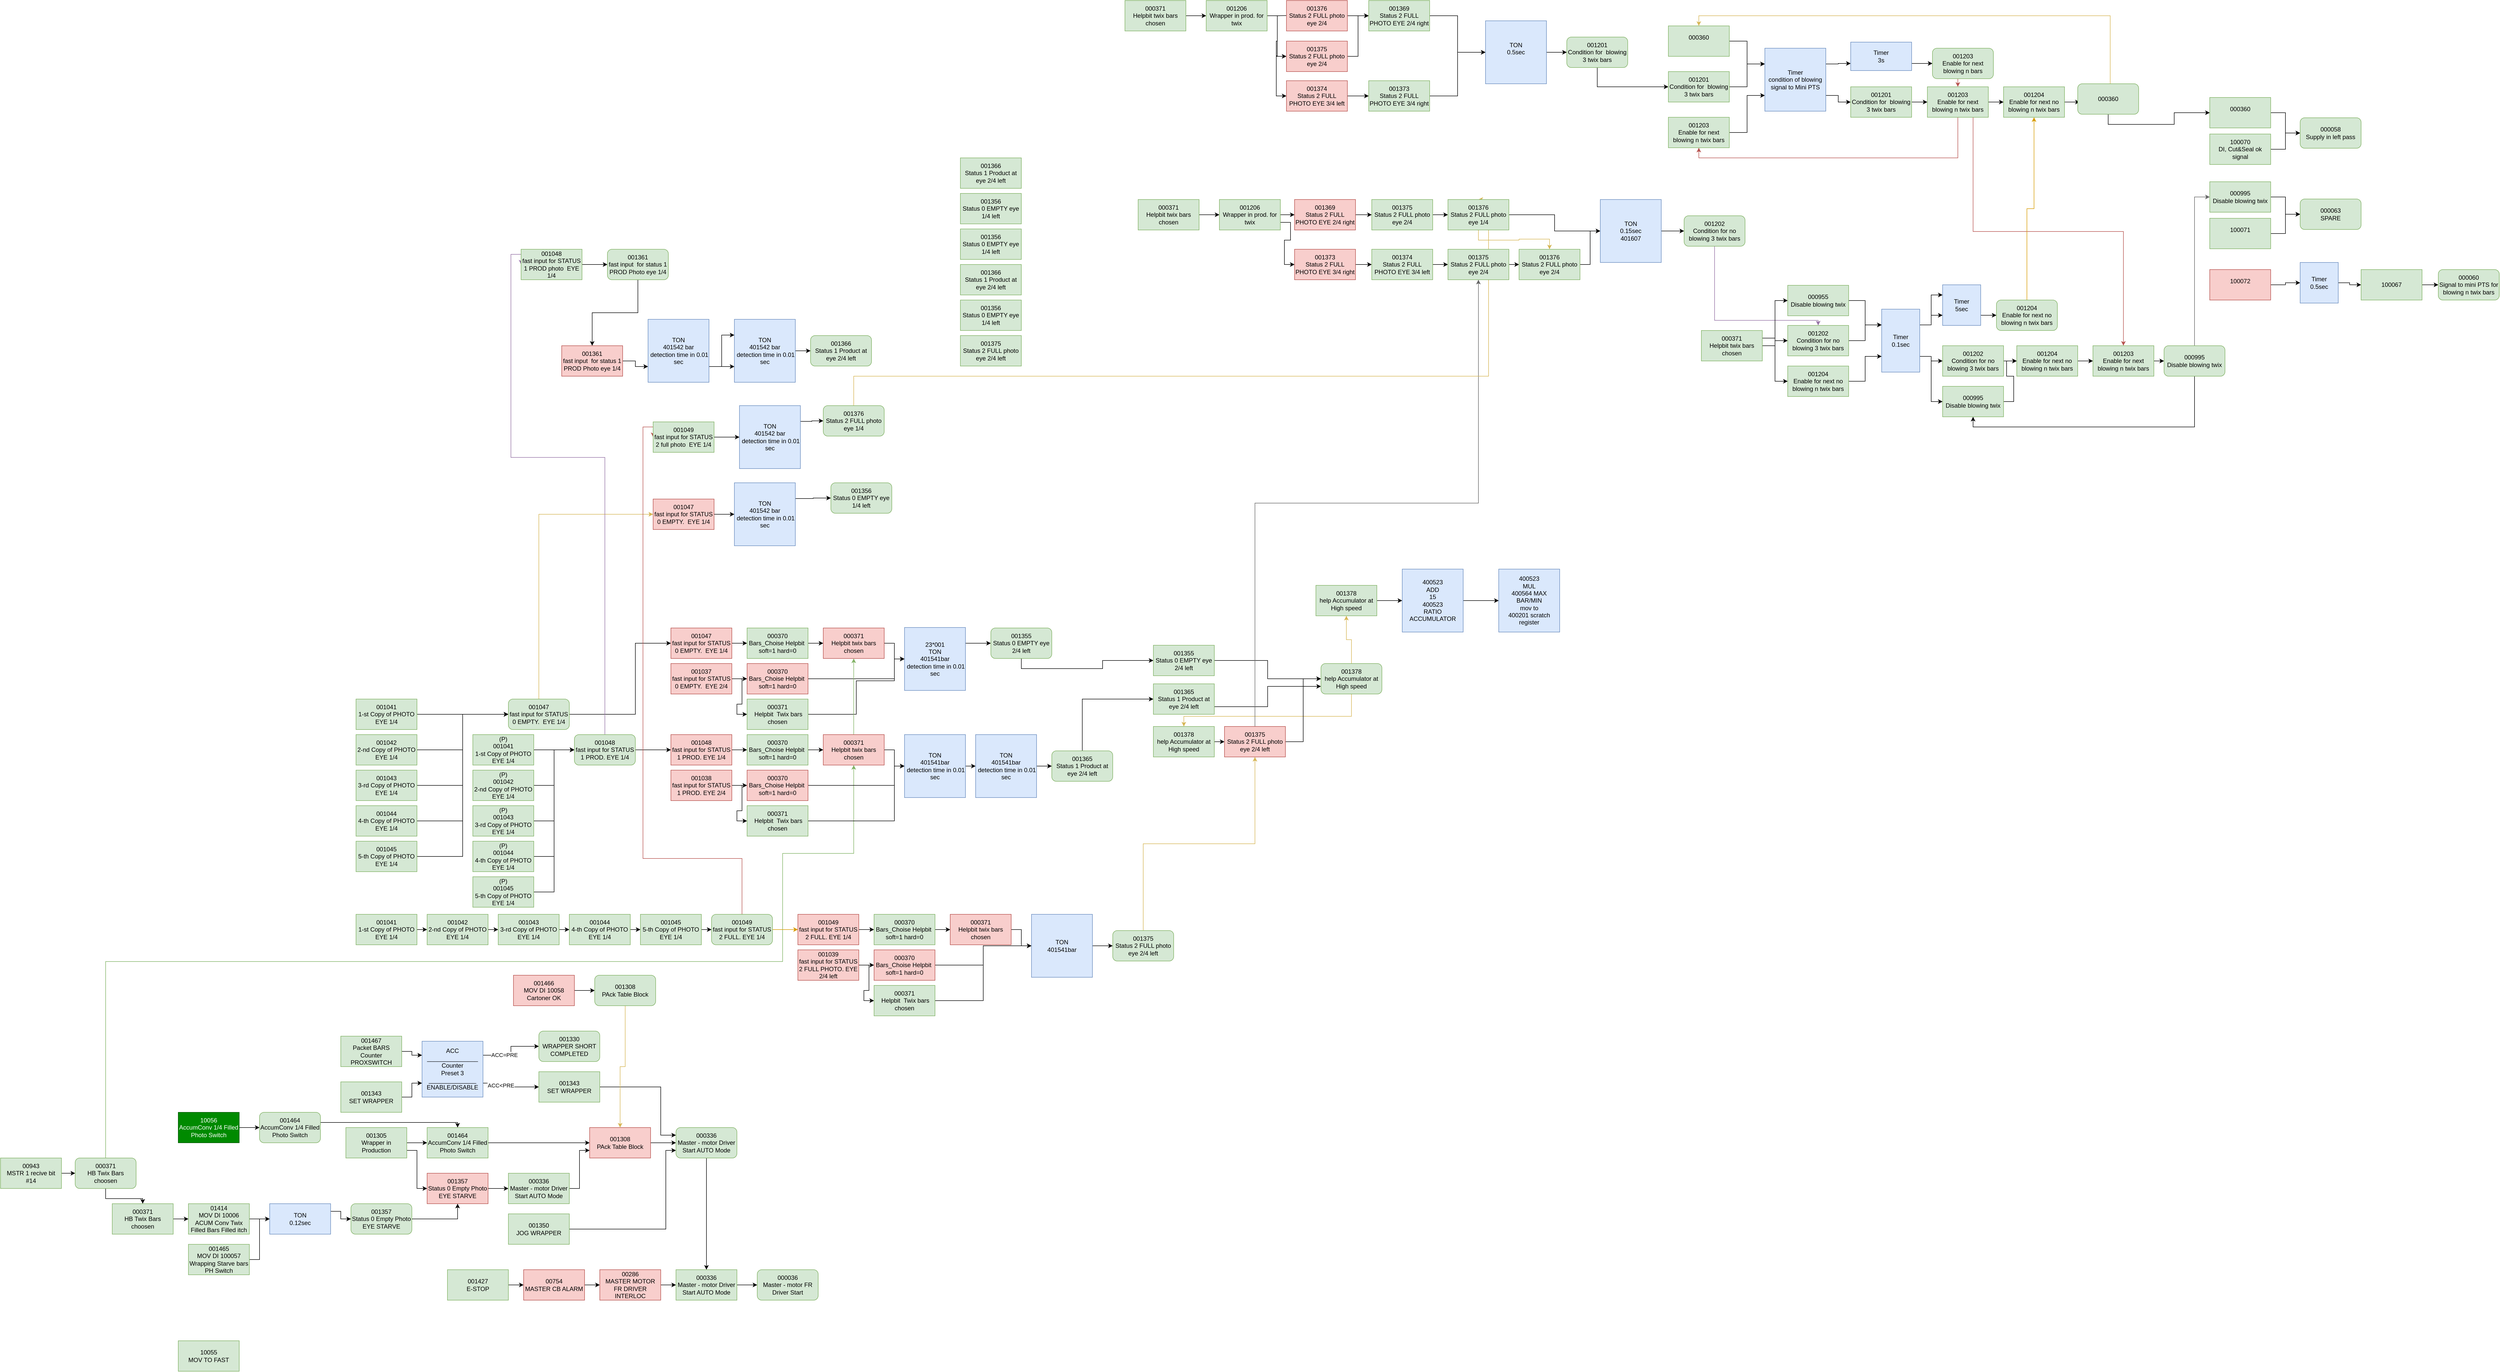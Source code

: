 <mxfile version="13.9.2" type="github">
  <diagram id="ivarAk4UytIAlIsof-li" name="Страница 1">
    <mxGraphModel dx="2256" dy="3122" grid="1" gridSize="10" guides="1" tooltips="1" connect="1" arrows="1" fold="1" page="1" pageScale="1" pageWidth="827" pageHeight="1169" math="0" shadow="0">
      <root>
        <mxCell id="0" />
        <mxCell id="1" parent="0" />
        <mxCell id="tuvTyXdOXTavh4sCCvta-4" style="edgeStyle=orthogonalEdgeStyle;rounded=0;orthogonalLoop=1;jettySize=auto;html=1;exitX=1;exitY=0.5;exitDx=0;exitDy=0;" edge="1" parent="1" source="tuvTyXdOXTavh4sCCvta-1" target="tuvTyXdOXTavh4sCCvta-3">
          <mxGeometry relative="1" as="geometry" />
        </mxCell>
        <mxCell id="tuvTyXdOXTavh4sCCvta-1" value="&lt;div&gt;10056&lt;/div&gt;&lt;div&gt;AccumConv 1/4 Filled Photo Switch&lt;br&gt;&lt;/div&gt;" style="rounded=0;whiteSpace=wrap;html=1;fillColor=#008a00;strokeColor=#005700;fontColor=#ffffff;" vertex="1" parent="1">
          <mxGeometry x="-210" y="230" width="120" height="60" as="geometry" />
        </mxCell>
        <mxCell id="tuvTyXdOXTavh4sCCvta-6" style="edgeStyle=orthogonalEdgeStyle;rounded=0;orthogonalLoop=1;jettySize=auto;html=1;entryX=0.5;entryY=0;entryDx=0;entryDy=0;" edge="1" parent="1" source="tuvTyXdOXTavh4sCCvta-3" target="tuvTyXdOXTavh4sCCvta-5">
          <mxGeometry relative="1" as="geometry">
            <Array as="points">
              <mxPoint x="70" y="280" />
              <mxPoint x="70" y="250" />
              <mxPoint x="340" y="250" />
            </Array>
          </mxGeometry>
        </mxCell>
        <mxCell id="tuvTyXdOXTavh4sCCvta-3" value="&lt;div&gt;001464&lt;/div&gt;&lt;div&gt;AccumConv 1/4 Filled Photo Switch&lt;br&gt;&lt;/div&gt;" style="rounded=1;whiteSpace=wrap;html=1;fillColor=#d5e8d4;strokeColor=#82b366;" vertex="1" parent="1">
          <mxGeometry x="-50" y="230" width="120" height="60" as="geometry" />
        </mxCell>
        <mxCell id="tuvTyXdOXTavh4sCCvta-14" style="edgeStyle=orthogonalEdgeStyle;rounded=0;orthogonalLoop=1;jettySize=auto;html=1;exitX=1;exitY=0.5;exitDx=0;exitDy=0;entryX=0;entryY=0.5;entryDx=0;entryDy=0;" edge="1" parent="1" source="tuvTyXdOXTavh4sCCvta-5" target="tuvTyXdOXTavh4sCCvta-13">
          <mxGeometry relative="1" as="geometry" />
        </mxCell>
        <mxCell id="tuvTyXdOXTavh4sCCvta-5" value="&lt;div&gt;001464&lt;/div&gt;&lt;div&gt;AccumConv 1/4 Filled Photo Switch&lt;br&gt;&lt;/div&gt;" style="rounded=0;whiteSpace=wrap;html=1;fillColor=#d5e8d4;strokeColor=#82b366;" vertex="1" parent="1">
          <mxGeometry x="280" y="260" width="120" height="60" as="geometry" />
        </mxCell>
        <mxCell id="tuvTyXdOXTavh4sCCvta-8" style="edgeStyle=orthogonalEdgeStyle;rounded=0;orthogonalLoop=1;jettySize=auto;html=1;exitX=1;exitY=0.5;exitDx=0;exitDy=0;" edge="1" parent="1" source="tuvTyXdOXTavh4sCCvta-7" target="tuvTyXdOXTavh4sCCvta-5">
          <mxGeometry relative="1" as="geometry" />
        </mxCell>
        <mxCell id="tuvTyXdOXTavh4sCCvta-11" style="edgeStyle=orthogonalEdgeStyle;rounded=0;orthogonalLoop=1;jettySize=auto;html=1;exitX=1;exitY=0.75;exitDx=0;exitDy=0;entryX=0;entryY=0.5;entryDx=0;entryDy=0;" edge="1" parent="1" source="tuvTyXdOXTavh4sCCvta-7" target="tuvTyXdOXTavh4sCCvta-9">
          <mxGeometry relative="1" as="geometry" />
        </mxCell>
        <mxCell id="tuvTyXdOXTavh4sCCvta-7" value="&lt;div&gt;001305&lt;/div&gt;&lt;div&gt;Wrapper in Production&lt;br&gt;&lt;/div&gt;" style="rounded=0;whiteSpace=wrap;html=1;fillColor=#d5e8d4;strokeColor=#82b366;" vertex="1" parent="1">
          <mxGeometry x="120" y="260" width="120" height="60" as="geometry" />
        </mxCell>
        <mxCell id="tuvTyXdOXTavh4sCCvta-12" style="edgeStyle=orthogonalEdgeStyle;rounded=0;orthogonalLoop=1;jettySize=auto;html=1;exitX=1;exitY=0.5;exitDx=0;exitDy=0;" edge="1" parent="1" source="tuvTyXdOXTavh4sCCvta-9" target="tuvTyXdOXTavh4sCCvta-10">
          <mxGeometry relative="1" as="geometry" />
        </mxCell>
        <mxCell id="tuvTyXdOXTavh4sCCvta-9" value="&lt;div&gt;001357&lt;/div&gt;&lt;div&gt;Status 0 Empty Photo EYE STARVE&lt;br&gt;&lt;/div&gt;" style="rounded=0;whiteSpace=wrap;html=1;fillColor=#f8cecc;strokeColor=#b85450;" vertex="1" parent="1">
          <mxGeometry x="280" y="350" width="120" height="60" as="geometry" />
        </mxCell>
        <mxCell id="tuvTyXdOXTavh4sCCvta-15" style="edgeStyle=orthogonalEdgeStyle;rounded=0;orthogonalLoop=1;jettySize=auto;html=1;exitX=1;exitY=0.5;exitDx=0;exitDy=0;entryX=0;entryY=0.75;entryDx=0;entryDy=0;" edge="1" parent="1" source="tuvTyXdOXTavh4sCCvta-10" target="tuvTyXdOXTavh4sCCvta-13">
          <mxGeometry relative="1" as="geometry" />
        </mxCell>
        <mxCell id="tuvTyXdOXTavh4sCCvta-10" value="&lt;div&gt;000336&lt;/div&gt;&lt;div&gt;Master - motor Driver Start AUTO Mode&lt;br&gt;&lt;/div&gt;" style="rounded=0;whiteSpace=wrap;html=1;fillColor=#d5e8d4;strokeColor=#82b366;" vertex="1" parent="1">
          <mxGeometry x="440" y="350" width="120" height="60" as="geometry" />
        </mxCell>
        <mxCell id="tuvTyXdOXTavh4sCCvta-18" style="edgeStyle=orthogonalEdgeStyle;rounded=0;orthogonalLoop=1;jettySize=auto;html=1;exitX=1;exitY=0.5;exitDx=0;exitDy=0;" edge="1" parent="1" source="tuvTyXdOXTavh4sCCvta-13" target="tuvTyXdOXTavh4sCCvta-17">
          <mxGeometry relative="1" as="geometry" />
        </mxCell>
        <mxCell id="tuvTyXdOXTavh4sCCvta-13" value="&lt;div&gt;001308&lt;/div&gt;&lt;div&gt;PAck Table Block&lt;br&gt;&lt;/div&gt;" style="rounded=0;whiteSpace=wrap;html=1;fillColor=#f8cecc;strokeColor=#b85450;" vertex="1" parent="1">
          <mxGeometry x="600" y="260" width="120" height="60" as="geometry" />
        </mxCell>
        <mxCell id="tuvTyXdOXTavh4sCCvta-19" style="edgeStyle=orthogonalEdgeStyle;rounded=0;orthogonalLoop=1;jettySize=auto;html=1;exitX=1;exitY=0.5;exitDx=0;exitDy=0;entryX=0;entryY=0.75;entryDx=0;entryDy=0;" edge="1" parent="1" source="tuvTyXdOXTavh4sCCvta-16" target="tuvTyXdOXTavh4sCCvta-17">
          <mxGeometry relative="1" as="geometry">
            <Array as="points">
              <mxPoint x="750" y="460" />
              <mxPoint x="750" y="305" />
            </Array>
          </mxGeometry>
        </mxCell>
        <mxCell id="tuvTyXdOXTavh4sCCvta-16" value="&lt;div&gt;001350&lt;/div&gt;&lt;div&gt;JOG WRAPPER&lt;br&gt;&lt;/div&gt;" style="rounded=0;whiteSpace=wrap;html=1;fillColor=#d5e8d4;strokeColor=#82b366;" vertex="1" parent="1">
          <mxGeometry x="440" y="430" width="120" height="60" as="geometry" />
        </mxCell>
        <mxCell id="tuvTyXdOXTavh4sCCvta-33" style="edgeStyle=orthogonalEdgeStyle;rounded=0;orthogonalLoop=1;jettySize=auto;html=1;exitX=0.5;exitY=1;exitDx=0;exitDy=0;entryX=0.5;entryY=0;entryDx=0;entryDy=0;" edge="1" parent="1" source="tuvTyXdOXTavh4sCCvta-17" target="tuvTyXdOXTavh4sCCvta-32">
          <mxGeometry relative="1" as="geometry" />
        </mxCell>
        <mxCell id="tuvTyXdOXTavh4sCCvta-17" value="&lt;div&gt;000336&lt;/div&gt;&lt;div&gt;Master - motor Driver Start AUTO Mode&lt;br&gt;&lt;/div&gt;" style="rounded=1;whiteSpace=wrap;html=1;fillColor=#d5e8d4;strokeColor=#82b366;" vertex="1" parent="1">
          <mxGeometry x="770" y="260" width="120" height="60" as="geometry" />
        </mxCell>
        <mxCell id="tuvTyXdOXTavh4sCCvta-26" style="edgeStyle=orthogonalEdgeStyle;rounded=0;orthogonalLoop=1;jettySize=auto;html=1;exitX=1;exitY=0.25;exitDx=0;exitDy=0;" edge="1" parent="1" source="tuvTyXdOXTavh4sCCvta-20" target="tuvTyXdOXTavh4sCCvta-25">
          <mxGeometry relative="1" as="geometry" />
        </mxCell>
        <mxCell id="tuvTyXdOXTavh4sCCvta-27" value="ACC=PRE" style="edgeLabel;html=1;align=center;verticalAlign=middle;resizable=0;points=[];" vertex="1" connectable="0" parent="tuvTyXdOXTavh4sCCvta-26">
          <mxGeometry x="-0.34" y="2" relative="1" as="geometry">
            <mxPoint y="1" as="offset" />
          </mxGeometry>
        </mxCell>
        <mxCell id="tuvTyXdOXTavh4sCCvta-29" style="edgeStyle=orthogonalEdgeStyle;rounded=0;orthogonalLoop=1;jettySize=auto;html=1;exitX=1;exitY=0.75;exitDx=0;exitDy=0;" edge="1" parent="1" source="tuvTyXdOXTavh4sCCvta-20" target="tuvTyXdOXTavh4sCCvta-28">
          <mxGeometry relative="1" as="geometry" />
        </mxCell>
        <mxCell id="tuvTyXdOXTavh4sCCvta-30" value="ACC&amp;lt;PRE" style="edgeLabel;html=1;align=center;verticalAlign=middle;resizable=0;points=[];" vertex="1" connectable="0" parent="tuvTyXdOXTavh4sCCvta-29">
          <mxGeometry x="0.01" y="-20" relative="1" as="geometry">
            <mxPoint as="offset" />
          </mxGeometry>
        </mxCell>
        <mxCell id="tuvTyXdOXTavh4sCCvta-20" value="&lt;div&gt;ACC&lt;br&gt;&lt;/div&gt;&lt;div&gt;_______________&lt;br&gt;&lt;/div&gt;&lt;div&gt;Counter&lt;/div&gt;&lt;div&gt;Preset 3&lt;/div&gt;&lt;div&gt;______________&lt;br&gt;&lt;/div&gt;&lt;div&gt;ENABLE/DISABLE&lt;br&gt;&lt;/div&gt;" style="rounded=0;whiteSpace=wrap;html=1;fillColor=#dae8fc;strokeColor=#6c8ebf;" vertex="1" parent="1">
          <mxGeometry x="270" y="90" width="120" height="110" as="geometry" />
        </mxCell>
        <mxCell id="tuvTyXdOXTavh4sCCvta-22" style="edgeStyle=orthogonalEdgeStyle;rounded=0;orthogonalLoop=1;jettySize=auto;html=1;exitX=1;exitY=0.5;exitDx=0;exitDy=0;entryX=0;entryY=0.75;entryDx=0;entryDy=0;" edge="1" parent="1" source="tuvTyXdOXTavh4sCCvta-21" target="tuvTyXdOXTavh4sCCvta-20">
          <mxGeometry relative="1" as="geometry" />
        </mxCell>
        <mxCell id="tuvTyXdOXTavh4sCCvta-21" value="&lt;div&gt;001343&lt;/div&gt;&lt;div&gt;SET WRAPPER&lt;br&gt;&lt;/div&gt;" style="rounded=0;whiteSpace=wrap;html=1;fillColor=#d5e8d4;strokeColor=#82b366;" vertex="1" parent="1">
          <mxGeometry x="110" y="170" width="120" height="60" as="geometry" />
        </mxCell>
        <mxCell id="tuvTyXdOXTavh4sCCvta-24" style="edgeStyle=orthogonalEdgeStyle;rounded=0;orthogonalLoop=1;jettySize=auto;html=1;entryX=0;entryY=0.25;entryDx=0;entryDy=0;" edge="1" parent="1" source="tuvTyXdOXTavh4sCCvta-23" target="tuvTyXdOXTavh4sCCvta-20">
          <mxGeometry relative="1" as="geometry" />
        </mxCell>
        <mxCell id="tuvTyXdOXTavh4sCCvta-23" value="&lt;div&gt;001467&lt;/div&gt;&lt;div&gt;Packet BARS Counter PROXSWITCH&lt;br&gt;&lt;/div&gt;" style="rounded=0;whiteSpace=wrap;html=1;fillColor=#d5e8d4;strokeColor=#82b366;" vertex="1" parent="1">
          <mxGeometry x="110" y="80" width="120" height="60" as="geometry" />
        </mxCell>
        <mxCell id="tuvTyXdOXTavh4sCCvta-25" value="&lt;div&gt;001330&lt;/div&gt;&lt;div&gt;WRAPPER SHORT COMPLETED&lt;br&gt;&lt;/div&gt;" style="rounded=1;whiteSpace=wrap;html=1;fillColor=#d5e8d4;strokeColor=#82b366;" vertex="1" parent="1">
          <mxGeometry x="500" y="70" width="120" height="60" as="geometry" />
        </mxCell>
        <mxCell id="tuvTyXdOXTavh4sCCvta-31" style="edgeStyle=orthogonalEdgeStyle;rounded=0;orthogonalLoop=1;jettySize=auto;html=1;exitX=1;exitY=0.5;exitDx=0;exitDy=0;entryX=0;entryY=0.25;entryDx=0;entryDy=0;" edge="1" parent="1" source="tuvTyXdOXTavh4sCCvta-28" target="tuvTyXdOXTavh4sCCvta-17">
          <mxGeometry relative="1" as="geometry">
            <Array as="points">
              <mxPoint x="740" y="180" />
              <mxPoint x="740" y="275" />
            </Array>
          </mxGeometry>
        </mxCell>
        <mxCell id="tuvTyXdOXTavh4sCCvta-28" value="&lt;div&gt;001343&lt;/div&gt;&lt;div&gt;SET WRAPPER&lt;/div&gt;" style="rounded=0;whiteSpace=wrap;html=1;fillColor=#d5e8d4;strokeColor=#82b366;" vertex="1" parent="1">
          <mxGeometry x="500" y="150" width="120" height="60" as="geometry" />
        </mxCell>
        <mxCell id="tuvTyXdOXTavh4sCCvta-56" style="edgeStyle=orthogonalEdgeStyle;rounded=0;orthogonalLoop=1;jettySize=auto;html=1;exitX=1;exitY=0.5;exitDx=0;exitDy=0;entryX=0;entryY=0.5;entryDx=0;entryDy=0;" edge="1" parent="1" source="tuvTyXdOXTavh4sCCvta-32" target="tuvTyXdOXTavh4sCCvta-55">
          <mxGeometry relative="1" as="geometry" />
        </mxCell>
        <mxCell id="tuvTyXdOXTavh4sCCvta-32" value="&lt;div&gt;000336&lt;/div&gt;&lt;div&gt;Master - motor Driver Start AUTO Mode&lt;br&gt;&lt;/div&gt;" style="rounded=0;whiteSpace=wrap;html=1;fillColor=#d5e8d4;strokeColor=#82b366;" vertex="1" parent="1">
          <mxGeometry x="770" y="540" width="120" height="60" as="geometry" />
        </mxCell>
        <mxCell id="tuvTyXdOXTavh4sCCvta-35" style="edgeStyle=orthogonalEdgeStyle;rounded=0;orthogonalLoop=1;jettySize=auto;html=1;exitX=1;exitY=0.5;exitDx=0;exitDy=0;entryX=0.5;entryY=1;entryDx=0;entryDy=0;" edge="1" parent="1" source="tuvTyXdOXTavh4sCCvta-34" target="tuvTyXdOXTavh4sCCvta-9">
          <mxGeometry relative="1" as="geometry" />
        </mxCell>
        <mxCell id="tuvTyXdOXTavh4sCCvta-34" value="&lt;div&gt;001357&lt;/div&gt;&lt;div&gt;Status 0 Empty Photo EYE STARVE&lt;br&gt;&lt;/div&gt;" style="rounded=1;whiteSpace=wrap;html=1;fillColor=#d5e8d4;strokeColor=#82b366;" vertex="1" parent="1">
          <mxGeometry x="130" y="410" width="120" height="60" as="geometry" />
        </mxCell>
        <mxCell id="tuvTyXdOXTavh4sCCvta-37" style="edgeStyle=orthogonalEdgeStyle;rounded=0;orthogonalLoop=1;jettySize=auto;html=1;exitX=1;exitY=0.25;exitDx=0;exitDy=0;entryX=0;entryY=0.5;entryDx=0;entryDy=0;" edge="1" parent="1" source="tuvTyXdOXTavh4sCCvta-36" target="tuvTyXdOXTavh4sCCvta-34">
          <mxGeometry relative="1" as="geometry" />
        </mxCell>
        <mxCell id="tuvTyXdOXTavh4sCCvta-36" value="&lt;div&gt;TON&lt;/div&gt;&lt;div&gt;0.12sec&lt;br&gt;&lt;/div&gt;" style="rounded=0;whiteSpace=wrap;html=1;fillColor=#dae8fc;strokeColor=#6c8ebf;" vertex="1" parent="1">
          <mxGeometry x="-30" y="410" width="120" height="60" as="geometry" />
        </mxCell>
        <mxCell id="tuvTyXdOXTavh4sCCvta-39" style="edgeStyle=orthogonalEdgeStyle;rounded=0;orthogonalLoop=1;jettySize=auto;html=1;exitX=1;exitY=0.5;exitDx=0;exitDy=0;" edge="1" parent="1" source="tuvTyXdOXTavh4sCCvta-38" target="tuvTyXdOXTavh4sCCvta-36">
          <mxGeometry relative="1" as="geometry" />
        </mxCell>
        <mxCell id="tuvTyXdOXTavh4sCCvta-38" value="&lt;div&gt;01414&lt;/div&gt;&lt;div&gt;MOV DI 10006&lt;/div&gt;&lt;div&gt;ACUM Conv Twix Filled Bars Filled itch&lt;br&gt;&lt;/div&gt;" style="rounded=0;whiteSpace=wrap;html=1;fillColor=#d5e8d4;strokeColor=#82b366;" vertex="1" parent="1">
          <mxGeometry x="-190" y="410" width="120" height="60" as="geometry" />
        </mxCell>
        <mxCell id="tuvTyXdOXTavh4sCCvta-41" style="edgeStyle=orthogonalEdgeStyle;rounded=0;orthogonalLoop=1;jettySize=auto;html=1;exitX=1;exitY=0.5;exitDx=0;exitDy=0;entryX=0;entryY=0.5;entryDx=0;entryDy=0;" edge="1" parent="1" source="tuvTyXdOXTavh4sCCvta-40" target="tuvTyXdOXTavh4sCCvta-38">
          <mxGeometry relative="1" as="geometry" />
        </mxCell>
        <mxCell id="tuvTyXdOXTavh4sCCvta-40" value="&lt;div&gt;000371&lt;/div&gt;&lt;div&gt;HB Twix Bars choosen&lt;br&gt;&lt;/div&gt;" style="rounded=0;whiteSpace=wrap;html=1;fillColor=#d5e8d4;strokeColor=#82b366;" vertex="1" parent="1">
          <mxGeometry x="-340" y="410" width="120" height="60" as="geometry" />
        </mxCell>
        <mxCell id="tuvTyXdOXTavh4sCCvta-43" style="edgeStyle=orthogonalEdgeStyle;rounded=0;orthogonalLoop=1;jettySize=auto;html=1;exitX=1;exitY=0.5;exitDx=0;exitDy=0;entryX=0;entryY=0.5;entryDx=0;entryDy=0;" edge="1" parent="1" source="tuvTyXdOXTavh4sCCvta-42" target="tuvTyXdOXTavh4sCCvta-36">
          <mxGeometry relative="1" as="geometry" />
        </mxCell>
        <mxCell id="tuvTyXdOXTavh4sCCvta-42" value="&lt;div&gt;001465&lt;/div&gt;&lt;div&gt;MOV DI 100057&lt;/div&gt;&lt;div&gt;Wrapping Starve bars PH Switch&lt;br&gt;&lt;/div&gt;" style="rounded=0;whiteSpace=wrap;html=1;fillColor=#d5e8d4;strokeColor=#82b366;" vertex="1" parent="1">
          <mxGeometry x="-190" y="490" width="120" height="60" as="geometry" />
        </mxCell>
        <mxCell id="tuvTyXdOXTavh4sCCvta-47" style="edgeStyle=orthogonalEdgeStyle;rounded=0;orthogonalLoop=1;jettySize=auto;html=1;entryX=0.5;entryY=0;entryDx=0;entryDy=0;fillColor=#fff2cc;strokeColor=#d6b656;" edge="1" parent="1" source="tuvTyXdOXTavh4sCCvta-44" target="tuvTyXdOXTavh4sCCvta-13">
          <mxGeometry relative="1" as="geometry" />
        </mxCell>
        <mxCell id="tuvTyXdOXTavh4sCCvta-44" value="&lt;div&gt;001308&lt;/div&gt;&lt;div&gt;PAck Table Block&lt;br&gt;&lt;/div&gt;" style="rounded=1;whiteSpace=wrap;html=1;fillColor=#d5e8d4;strokeColor=#82b366;" vertex="1" parent="1">
          <mxGeometry x="610" y="-40" width="120" height="60" as="geometry" />
        </mxCell>
        <mxCell id="tuvTyXdOXTavh4sCCvta-46" style="edgeStyle=orthogonalEdgeStyle;rounded=0;orthogonalLoop=1;jettySize=auto;html=1;exitX=1;exitY=0.5;exitDx=0;exitDy=0;" edge="1" parent="1" source="tuvTyXdOXTavh4sCCvta-45" target="tuvTyXdOXTavh4sCCvta-44">
          <mxGeometry relative="1" as="geometry" />
        </mxCell>
        <mxCell id="tuvTyXdOXTavh4sCCvta-45" value="&lt;div&gt;001466&lt;/div&gt;&lt;div&gt;MOV DI 10058&lt;/div&gt;&lt;div&gt;Cartoner OK&lt;br&gt;&lt;/div&gt;" style="rounded=0;whiteSpace=wrap;html=1;fillColor=#f8cecc;strokeColor=#b85450;" vertex="1" parent="1">
          <mxGeometry x="450" y="-40" width="120" height="60" as="geometry" />
        </mxCell>
        <mxCell id="tuvTyXdOXTavh4sCCvta-50" style="edgeStyle=orthogonalEdgeStyle;rounded=0;orthogonalLoop=1;jettySize=auto;html=1;exitX=1;exitY=0.5;exitDx=0;exitDy=0;" edge="1" parent="1" source="tuvTyXdOXTavh4sCCvta-48" target="tuvTyXdOXTavh4sCCvta-49">
          <mxGeometry relative="1" as="geometry" />
        </mxCell>
        <mxCell id="tuvTyXdOXTavh4sCCvta-48" value="&lt;div&gt;001427&lt;/div&gt;&lt;div&gt;E-STOP&lt;br&gt;&lt;/div&gt;" style="rounded=0;whiteSpace=wrap;html=1;fillColor=#d5e8d4;strokeColor=#82b366;" vertex="1" parent="1">
          <mxGeometry x="320" y="540" width="120" height="60" as="geometry" />
        </mxCell>
        <mxCell id="tuvTyXdOXTavh4sCCvta-52" style="edgeStyle=orthogonalEdgeStyle;rounded=0;orthogonalLoop=1;jettySize=auto;html=1;exitX=1;exitY=0.5;exitDx=0;exitDy=0;" edge="1" parent="1" source="tuvTyXdOXTavh4sCCvta-49" target="tuvTyXdOXTavh4sCCvta-51">
          <mxGeometry relative="1" as="geometry" />
        </mxCell>
        <mxCell id="tuvTyXdOXTavh4sCCvta-49" value="&lt;div&gt;00754&lt;/div&gt;&lt;div&gt;MASTER CB ALARM&lt;br&gt;&lt;/div&gt;" style="rounded=0;whiteSpace=wrap;html=1;fillColor=#f8cecc;strokeColor=#b85450;" vertex="1" parent="1">
          <mxGeometry x="470" y="540" width="120" height="60" as="geometry" />
        </mxCell>
        <mxCell id="tuvTyXdOXTavh4sCCvta-53" style="edgeStyle=orthogonalEdgeStyle;rounded=0;orthogonalLoop=1;jettySize=auto;html=1;exitX=1;exitY=0.5;exitDx=0;exitDy=0;" edge="1" parent="1" source="tuvTyXdOXTavh4sCCvta-51" target="tuvTyXdOXTavh4sCCvta-32">
          <mxGeometry relative="1" as="geometry" />
        </mxCell>
        <mxCell id="tuvTyXdOXTavh4sCCvta-51" value="&lt;div&gt;00286&lt;/div&gt;&lt;div&gt;MASTER MOTOR &lt;br&gt;&lt;/div&gt;&lt;div&gt;FR DRIVER INTERLOC &lt;br&gt;&lt;/div&gt;" style="rounded=0;whiteSpace=wrap;html=1;fillColor=#f8cecc;strokeColor=#b85450;" vertex="1" parent="1">
          <mxGeometry x="620" y="540" width="120" height="60" as="geometry" />
        </mxCell>
        <mxCell id="tuvTyXdOXTavh4sCCvta-55" value="&lt;div&gt;000036&lt;/div&gt;&lt;div&gt;Master - motor FR Driver Start &lt;br&gt;&lt;/div&gt;" style="rounded=1;whiteSpace=wrap;html=1;fillColor=#d5e8d4;strokeColor=#82b366;" vertex="1" parent="1">
          <mxGeometry x="930" y="540" width="120" height="60" as="geometry" />
        </mxCell>
        <mxCell id="tuvTyXdOXTavh4sCCvta-58" style="edgeStyle=orthogonalEdgeStyle;rounded=0;orthogonalLoop=1;jettySize=auto;html=1;exitX=0.5;exitY=1;exitDx=0;exitDy=0;entryX=0.5;entryY=0;entryDx=0;entryDy=0;" edge="1" parent="1" source="tuvTyXdOXTavh4sCCvta-57" target="tuvTyXdOXTavh4sCCvta-40">
          <mxGeometry relative="1" as="geometry" />
        </mxCell>
        <mxCell id="tuvTyXdOXTavh4sCCvta-217" style="edgeStyle=orthogonalEdgeStyle;rounded=0;orthogonalLoop=1;jettySize=auto;html=1;exitX=0.5;exitY=0;exitDx=0;exitDy=0;entryX=0.5;entryY=1;entryDx=0;entryDy=0;fillColor=#d5e8d4;strokeColor=#82b366;" edge="1" parent="1" source="tuvTyXdOXTavh4sCCvta-57" target="tuvTyXdOXTavh4sCCvta-122">
          <mxGeometry relative="1" as="geometry">
            <mxPoint x="815.714" y="-290" as="targetPoint" />
            <Array as="points">
              <mxPoint x="-353" y="-67" />
              <mxPoint x="980" y="-67" />
              <mxPoint x="980" y="-280" />
              <mxPoint x="1120" y="-280" />
            </Array>
          </mxGeometry>
        </mxCell>
        <mxCell id="tuvTyXdOXTavh4sCCvta-57" value="&lt;div&gt;000371&lt;/div&gt;&lt;div&gt;HB Twix Bars choosen&lt;br&gt;&lt;/div&gt;" style="rounded=1;whiteSpace=wrap;html=1;fillColor=#d5e8d4;strokeColor=#82b366;" vertex="1" parent="1">
          <mxGeometry x="-413" y="320" width="120" height="60" as="geometry" />
        </mxCell>
        <mxCell id="tuvTyXdOXTavh4sCCvta-60" style="edgeStyle=orthogonalEdgeStyle;rounded=0;orthogonalLoop=1;jettySize=auto;html=1;exitX=1;exitY=0.5;exitDx=0;exitDy=0;entryX=0;entryY=0.5;entryDx=0;entryDy=0;" edge="1" parent="1" source="tuvTyXdOXTavh4sCCvta-59" target="tuvTyXdOXTavh4sCCvta-57">
          <mxGeometry relative="1" as="geometry" />
        </mxCell>
        <mxCell id="tuvTyXdOXTavh4sCCvta-59" value="&lt;div&gt;00943&lt;/div&gt;&lt;div&gt;MSTR 1 recive bit #14&lt;br&gt;&lt;/div&gt;" style="rounded=0;whiteSpace=wrap;html=1;fillColor=#d5e8d4;strokeColor=#82b366;" vertex="1" parent="1">
          <mxGeometry x="-560" y="320" width="120" height="60" as="geometry" />
        </mxCell>
        <mxCell id="tuvTyXdOXTavh4sCCvta-62" value="&lt;div&gt;10055&lt;/div&gt;&lt;div&gt;MOV TO FAST &lt;br&gt;&lt;/div&gt;" style="rounded=0;whiteSpace=wrap;html=1;fillColor=#d5e8d4;strokeColor=#82b366;" vertex="1" parent="1">
          <mxGeometry x="-210" y="680" width="120" height="60" as="geometry" />
        </mxCell>
        <mxCell id="tuvTyXdOXTavh4sCCvta-75" style="edgeStyle=orthogonalEdgeStyle;rounded=0;orthogonalLoop=1;jettySize=auto;html=1;exitX=1;exitY=0.5;exitDx=0;exitDy=0;entryX=0;entryY=0.5;entryDx=0;entryDy=0;" edge="1" parent="1" source="tuvTyXdOXTavh4sCCvta-63" target="tuvTyXdOXTavh4sCCvta-73">
          <mxGeometry relative="1" as="geometry" />
        </mxCell>
        <mxCell id="tuvTyXdOXTavh4sCCvta-63" value="&lt;div&gt;001041&lt;/div&gt;&lt;div&gt;1-st Copy of PHOTO EYE 1/4&lt;br&gt;&lt;/div&gt;" style="rounded=0;whiteSpace=wrap;html=1;fillColor=#d5e8d4;strokeColor=#82b366;" vertex="1" parent="1">
          <mxGeometry x="140" y="-584" width="120" height="60" as="geometry" />
        </mxCell>
        <mxCell id="tuvTyXdOXTavh4sCCvta-76" style="edgeStyle=orthogonalEdgeStyle;rounded=0;orthogonalLoop=1;jettySize=auto;html=1;exitX=1;exitY=0.5;exitDx=0;exitDy=0;entryX=0;entryY=0.5;entryDx=0;entryDy=0;" edge="1" parent="1" source="tuvTyXdOXTavh4sCCvta-64" target="tuvTyXdOXTavh4sCCvta-73">
          <mxGeometry relative="1" as="geometry" />
        </mxCell>
        <mxCell id="tuvTyXdOXTavh4sCCvta-64" value="&lt;div&gt;001042&lt;/div&gt;&lt;div&gt;2-nd Copy of PHOTO EYE 1/4&lt;br&gt;&lt;/div&gt;" style="rounded=0;whiteSpace=wrap;html=1;fillColor=#d5e8d4;strokeColor=#82b366;" vertex="1" parent="1">
          <mxGeometry x="140" y="-514" width="120" height="60" as="geometry" />
        </mxCell>
        <mxCell id="tuvTyXdOXTavh4sCCvta-77" style="edgeStyle=orthogonalEdgeStyle;rounded=0;orthogonalLoop=1;jettySize=auto;html=1;exitX=1;exitY=0.5;exitDx=0;exitDy=0;entryX=0;entryY=0.5;entryDx=0;entryDy=0;" edge="1" parent="1" source="tuvTyXdOXTavh4sCCvta-65" target="tuvTyXdOXTavh4sCCvta-73">
          <mxGeometry relative="1" as="geometry" />
        </mxCell>
        <mxCell id="tuvTyXdOXTavh4sCCvta-65" value="&lt;div&gt;001043&lt;/div&gt;&lt;div&gt;3-rd Copy of PHOTO EYE 1/4&lt;br&gt;&lt;/div&gt;" style="rounded=0;whiteSpace=wrap;html=1;fillColor=#d5e8d4;strokeColor=#82b366;" vertex="1" parent="1">
          <mxGeometry x="140" y="-444" width="120" height="60" as="geometry" />
        </mxCell>
        <mxCell id="tuvTyXdOXTavh4sCCvta-78" style="edgeStyle=orthogonalEdgeStyle;rounded=0;orthogonalLoop=1;jettySize=auto;html=1;exitX=1;exitY=0.5;exitDx=0;exitDy=0;entryX=0;entryY=0.5;entryDx=0;entryDy=0;" edge="1" parent="1" source="tuvTyXdOXTavh4sCCvta-66" target="tuvTyXdOXTavh4sCCvta-73">
          <mxGeometry relative="1" as="geometry" />
        </mxCell>
        <mxCell id="tuvTyXdOXTavh4sCCvta-66" value="&lt;div&gt;001044&lt;/div&gt;&lt;div&gt;4-th Copy of PHOTO EYE 1/4&lt;br&gt;&lt;/div&gt;" style="rounded=0;whiteSpace=wrap;html=1;fillColor=#d5e8d4;strokeColor=#82b366;" vertex="1" parent="1">
          <mxGeometry x="140" y="-374" width="120" height="60" as="geometry" />
        </mxCell>
        <mxCell id="tuvTyXdOXTavh4sCCvta-79" style="edgeStyle=orthogonalEdgeStyle;rounded=0;orthogonalLoop=1;jettySize=auto;html=1;exitX=1;exitY=0.5;exitDx=0;exitDy=0;entryX=0;entryY=0.5;entryDx=0;entryDy=0;" edge="1" parent="1" source="tuvTyXdOXTavh4sCCvta-67" target="tuvTyXdOXTavh4sCCvta-73">
          <mxGeometry relative="1" as="geometry" />
        </mxCell>
        <mxCell id="tuvTyXdOXTavh4sCCvta-67" value="&lt;div&gt;001045&lt;/div&gt;&lt;div&gt;5-th Copy of PHOTO EYE 1/4&lt;br&gt;&lt;/div&gt;" style="rounded=0;whiteSpace=wrap;html=1;fillColor=#d5e8d4;strokeColor=#82b366;" vertex="1" parent="1">
          <mxGeometry x="140" y="-304" width="120" height="60" as="geometry" />
        </mxCell>
        <mxCell id="tuvTyXdOXTavh4sCCvta-80" style="edgeStyle=orthogonalEdgeStyle;rounded=0;orthogonalLoop=1;jettySize=auto;html=1;exitX=1;exitY=0.5;exitDx=0;exitDy=0;entryX=0;entryY=0.5;entryDx=0;entryDy=0;" edge="1" parent="1" source="tuvTyXdOXTavh4sCCvta-68" target="tuvTyXdOXTavh4sCCvta-74">
          <mxGeometry relative="1" as="geometry" />
        </mxCell>
        <mxCell id="tuvTyXdOXTavh4sCCvta-68" value="&lt;div&gt;(P)&lt;br&gt;&lt;/div&gt;&lt;div&gt;001041&lt;/div&gt;&lt;div&gt;1-st Copy of PHOTO EYE 1/4&lt;br&gt;&lt;/div&gt;" style="rounded=0;whiteSpace=wrap;html=1;fillColor=#d5e8d4;strokeColor=#82b366;" vertex="1" parent="1">
          <mxGeometry x="370" y="-514" width="120" height="60" as="geometry" />
        </mxCell>
        <mxCell id="tuvTyXdOXTavh4sCCvta-81" style="edgeStyle=orthogonalEdgeStyle;rounded=0;orthogonalLoop=1;jettySize=auto;html=1;exitX=1;exitY=0.5;exitDx=0;exitDy=0;entryX=0;entryY=0.5;entryDx=0;entryDy=0;" edge="1" parent="1" source="tuvTyXdOXTavh4sCCvta-69" target="tuvTyXdOXTavh4sCCvta-74">
          <mxGeometry relative="1" as="geometry" />
        </mxCell>
        <mxCell id="tuvTyXdOXTavh4sCCvta-69" value="&lt;div&gt;(P)&lt;/div&gt;&lt;div&gt;001042&lt;/div&gt;&lt;div&gt;2-nd Copy of PHOTO EYE 1/4&lt;br&gt;&lt;/div&gt;" style="rounded=0;whiteSpace=wrap;html=1;fillColor=#d5e8d4;strokeColor=#82b366;" vertex="1" parent="1">
          <mxGeometry x="370" y="-444" width="120" height="60" as="geometry" />
        </mxCell>
        <mxCell id="tuvTyXdOXTavh4sCCvta-82" style="edgeStyle=orthogonalEdgeStyle;rounded=0;orthogonalLoop=1;jettySize=auto;html=1;exitX=1;exitY=0.5;exitDx=0;exitDy=0;entryX=0;entryY=0.5;entryDx=0;entryDy=0;" edge="1" parent="1" source="tuvTyXdOXTavh4sCCvta-70" target="tuvTyXdOXTavh4sCCvta-74">
          <mxGeometry relative="1" as="geometry" />
        </mxCell>
        <mxCell id="tuvTyXdOXTavh4sCCvta-70" value="&lt;div&gt;(P)&lt;/div&gt;&lt;div&gt;001043&lt;/div&gt;&lt;div&gt;3-rd Copy of PHOTO EYE 1/4&lt;br&gt;&lt;/div&gt;" style="rounded=0;whiteSpace=wrap;html=1;fillColor=#d5e8d4;strokeColor=#82b366;" vertex="1" parent="1">
          <mxGeometry x="370" y="-374" width="120" height="60" as="geometry" />
        </mxCell>
        <mxCell id="tuvTyXdOXTavh4sCCvta-83" style="edgeStyle=orthogonalEdgeStyle;rounded=0;orthogonalLoop=1;jettySize=auto;html=1;exitX=1;exitY=0.5;exitDx=0;exitDy=0;entryX=0;entryY=0.5;entryDx=0;entryDy=0;" edge="1" parent="1" source="tuvTyXdOXTavh4sCCvta-71" target="tuvTyXdOXTavh4sCCvta-74">
          <mxGeometry relative="1" as="geometry" />
        </mxCell>
        <mxCell id="tuvTyXdOXTavh4sCCvta-71" value="&lt;div&gt;(P)&lt;/div&gt;&lt;div&gt;001044&lt;/div&gt;&lt;div&gt;4-th Copy of PHOTO EYE 1/4&lt;br&gt;&lt;/div&gt;" style="rounded=0;whiteSpace=wrap;html=1;fillColor=#d5e8d4;strokeColor=#82b366;" vertex="1" parent="1">
          <mxGeometry x="370" y="-304" width="120" height="60" as="geometry" />
        </mxCell>
        <mxCell id="tuvTyXdOXTavh4sCCvta-84" style="edgeStyle=orthogonalEdgeStyle;rounded=0;orthogonalLoop=1;jettySize=auto;html=1;exitX=1;exitY=0.5;exitDx=0;exitDy=0;entryX=0;entryY=0.5;entryDx=0;entryDy=0;" edge="1" parent="1" source="tuvTyXdOXTavh4sCCvta-72" target="tuvTyXdOXTavh4sCCvta-74">
          <mxGeometry relative="1" as="geometry" />
        </mxCell>
        <mxCell id="tuvTyXdOXTavh4sCCvta-72" value="&lt;div&gt;(P)&lt;/div&gt;&lt;div&gt;001045&lt;/div&gt;&lt;div&gt;5-th Copy of PHOTO EYE 1/4&lt;br&gt;&lt;/div&gt;" style="rounded=0;whiteSpace=wrap;html=1;fillColor=#d5e8d4;strokeColor=#82b366;" vertex="1" parent="1">
          <mxGeometry x="370" y="-234" width="120" height="60" as="geometry" />
        </mxCell>
        <mxCell id="tuvTyXdOXTavh4sCCvta-97" style="edgeStyle=orthogonalEdgeStyle;rounded=0;orthogonalLoop=1;jettySize=auto;html=1;exitX=1;exitY=0.5;exitDx=0;exitDy=0;entryX=0;entryY=0.5;entryDx=0;entryDy=0;" edge="1" parent="1" source="tuvTyXdOXTavh4sCCvta-73" target="tuvTyXdOXTavh4sCCvta-96">
          <mxGeometry relative="1" as="geometry">
            <mxPoint x="730" y="-694" as="targetPoint" />
            <Array as="points">
              <mxPoint x="690" y="-554" />
              <mxPoint x="690" y="-694" />
            </Array>
          </mxGeometry>
        </mxCell>
        <mxCell id="tuvTyXdOXTavh4sCCvta-189" style="edgeStyle=orthogonalEdgeStyle;rounded=0;orthogonalLoop=1;jettySize=auto;html=1;exitX=0.5;exitY=0;exitDx=0;exitDy=0;entryX=0;entryY=0.5;entryDx=0;entryDy=0;fillColor=#fff2cc;strokeColor=#d6b656;" edge="1" parent="1" source="tuvTyXdOXTavh4sCCvta-73" target="tuvTyXdOXTavh4sCCvta-186">
          <mxGeometry relative="1" as="geometry">
            <Array as="points">
              <mxPoint x="500" y="-948" />
            </Array>
          </mxGeometry>
        </mxCell>
        <mxCell id="tuvTyXdOXTavh4sCCvta-73" value="&lt;div&gt;001047&lt;/div&gt;&lt;div&gt;fast input for STATUS 0 EMPTY.&amp;nbsp; EYE 1/4&lt;br&gt;&lt;/div&gt;" style="rounded=1;whiteSpace=wrap;html=1;fillColor=#d5e8d4;strokeColor=#82b366;" vertex="1" parent="1">
          <mxGeometry x="440" y="-584" width="120" height="60" as="geometry" />
        </mxCell>
        <mxCell id="tuvTyXdOXTavh4sCCvta-115" style="edgeStyle=orthogonalEdgeStyle;rounded=0;orthogonalLoop=1;jettySize=auto;html=1;exitX=1;exitY=0.5;exitDx=0;exitDy=0;entryX=0;entryY=0.5;entryDx=0;entryDy=0;" edge="1" parent="1" source="tuvTyXdOXTavh4sCCvta-74" target="tuvTyXdOXTavh4sCCvta-113">
          <mxGeometry relative="1" as="geometry" />
        </mxCell>
        <mxCell id="tuvTyXdOXTavh4sCCvta-210" style="edgeStyle=orthogonalEdgeStyle;rounded=0;orthogonalLoop=1;jettySize=auto;html=1;exitX=0.5;exitY=0;exitDx=0;exitDy=0;entryX=0;entryY=0.5;entryDx=0;entryDy=0;fillColor=#e1d5e7;strokeColor=#9673a6;" edge="1" parent="1" source="tuvTyXdOXTavh4sCCvta-74" target="tuvTyXdOXTavh4sCCvta-205">
          <mxGeometry relative="1" as="geometry">
            <Array as="points">
              <mxPoint x="630" y="-1060" />
              <mxPoint x="445" y="-1060" />
              <mxPoint x="445" y="-1460" />
            </Array>
          </mxGeometry>
        </mxCell>
        <mxCell id="tuvTyXdOXTavh4sCCvta-74" value="&lt;div&gt;001048&lt;/div&gt;&lt;div&gt;fast input for STATUS 1 PROD. EYE 1/4&lt;br&gt;&lt;/div&gt;" style="rounded=1;whiteSpace=wrap;html=1;fillColor=#d5e8d4;strokeColor=#82b366;" vertex="1" parent="1">
          <mxGeometry x="570" y="-514" width="120" height="60" as="geometry" />
        </mxCell>
        <mxCell id="tuvTyXdOXTavh4sCCvta-88" style="edgeStyle=orthogonalEdgeStyle;rounded=0;orthogonalLoop=1;jettySize=auto;html=1;exitX=1;exitY=0.5;exitDx=0;exitDy=0;entryX=0;entryY=0.5;entryDx=0;entryDy=0;" edge="1" parent="1" source="tuvTyXdOXTavh4sCCvta-85" target="tuvTyXdOXTavh4sCCvta-86">
          <mxGeometry relative="1" as="geometry" />
        </mxCell>
        <mxCell id="tuvTyXdOXTavh4sCCvta-85" value="&lt;div&gt;001041&lt;/div&gt;&lt;div&gt;1-st Copy of PHOTO EYE 1/4&lt;br&gt;&lt;/div&gt;" style="rounded=0;whiteSpace=wrap;html=1;fillColor=#d5e8d4;strokeColor=#82b366;" vertex="1" parent="1">
          <mxGeometry x="140" y="-160" width="120" height="60" as="geometry" />
        </mxCell>
        <mxCell id="tuvTyXdOXTavh4sCCvta-89" style="edgeStyle=orthogonalEdgeStyle;rounded=0;orthogonalLoop=1;jettySize=auto;html=1;exitX=1;exitY=0.5;exitDx=0;exitDy=0;entryX=0;entryY=0.5;entryDx=0;entryDy=0;" edge="1" parent="1" source="tuvTyXdOXTavh4sCCvta-86" target="tuvTyXdOXTavh4sCCvta-87">
          <mxGeometry relative="1" as="geometry" />
        </mxCell>
        <mxCell id="tuvTyXdOXTavh4sCCvta-86" value="&lt;div&gt;001042&lt;/div&gt;&lt;div&gt;2-nd Copy of PHOTO EYE 1/4&lt;br&gt;&lt;/div&gt;" style="rounded=0;whiteSpace=wrap;html=1;fillColor=#d5e8d4;strokeColor=#82b366;" vertex="1" parent="1">
          <mxGeometry x="280" y="-160" width="120" height="60" as="geometry" />
        </mxCell>
        <mxCell id="tuvTyXdOXTavh4sCCvta-91" style="edgeStyle=orthogonalEdgeStyle;rounded=0;orthogonalLoop=1;jettySize=auto;html=1;exitX=1;exitY=0.5;exitDx=0;exitDy=0;" edge="1" parent="1" source="tuvTyXdOXTavh4sCCvta-87" target="tuvTyXdOXTavh4sCCvta-90">
          <mxGeometry relative="1" as="geometry" />
        </mxCell>
        <mxCell id="tuvTyXdOXTavh4sCCvta-87" value="&lt;div&gt;001043&lt;/div&gt;&lt;div&gt;3-rd Copy of PHOTO EYE 1/4&lt;br&gt;&lt;/div&gt;" style="rounded=0;whiteSpace=wrap;html=1;fillColor=#d5e8d4;strokeColor=#82b366;" vertex="1" parent="1">
          <mxGeometry x="420" y="-160" width="120" height="60" as="geometry" />
        </mxCell>
        <mxCell id="tuvTyXdOXTavh4sCCvta-93" style="edgeStyle=orthogonalEdgeStyle;rounded=0;orthogonalLoop=1;jettySize=auto;html=1;exitX=1;exitY=0.5;exitDx=0;exitDy=0;entryX=0;entryY=0.5;entryDx=0;entryDy=0;" edge="1" parent="1" source="tuvTyXdOXTavh4sCCvta-90" target="tuvTyXdOXTavh4sCCvta-92">
          <mxGeometry relative="1" as="geometry" />
        </mxCell>
        <mxCell id="tuvTyXdOXTavh4sCCvta-90" value="&lt;div&gt;001044&lt;/div&gt;&lt;div&gt;4-th Copy of PHOTO EYE 1/4&lt;br&gt;&lt;/div&gt;" style="rounded=0;whiteSpace=wrap;html=1;fillColor=#d5e8d4;strokeColor=#82b366;" vertex="1" parent="1">
          <mxGeometry x="560" y="-160" width="120" height="60" as="geometry" />
        </mxCell>
        <mxCell id="tuvTyXdOXTavh4sCCvta-95" style="edgeStyle=orthogonalEdgeStyle;rounded=0;orthogonalLoop=1;jettySize=auto;html=1;exitX=1;exitY=0.5;exitDx=0;exitDy=0;entryX=0;entryY=0.5;entryDx=0;entryDy=0;" edge="1" parent="1" source="tuvTyXdOXTavh4sCCvta-92" target="tuvTyXdOXTavh4sCCvta-94">
          <mxGeometry relative="1" as="geometry" />
        </mxCell>
        <mxCell id="tuvTyXdOXTavh4sCCvta-92" value="&lt;div&gt;001045&lt;/div&gt;&lt;div&gt;5-th Copy of PHOTO EYE 1/4&lt;br&gt;&lt;/div&gt;" style="rounded=0;whiteSpace=wrap;html=1;fillColor=#d5e8d4;strokeColor=#82b366;" vertex="1" parent="1">
          <mxGeometry x="700" y="-160" width="120" height="60" as="geometry" />
        </mxCell>
        <mxCell id="tuvTyXdOXTavh4sCCvta-161" style="edgeStyle=orthogonalEdgeStyle;rounded=0;orthogonalLoop=1;jettySize=auto;html=1;exitX=1;exitY=0.5;exitDx=0;exitDy=0;entryX=0;entryY=0.5;entryDx=0;entryDy=0;fillColor=#ffe6cc;strokeColor=#d79b00;" edge="1" parent="1" source="tuvTyXdOXTavh4sCCvta-94" target="tuvTyXdOXTavh4sCCvta-148">
          <mxGeometry relative="1" as="geometry" />
        </mxCell>
        <mxCell id="tuvTyXdOXTavh4sCCvta-209" style="edgeStyle=orthogonalEdgeStyle;rounded=0;orthogonalLoop=1;jettySize=auto;html=1;exitX=0.5;exitY=0;exitDx=0;exitDy=0;entryX=0;entryY=0.5;entryDx=0;entryDy=0;fillColor=#f8cecc;strokeColor=#b85450;" edge="1" parent="1" source="tuvTyXdOXTavh4sCCvta-94" target="tuvTyXdOXTavh4sCCvta-195">
          <mxGeometry relative="1" as="geometry">
            <mxPoint x="560" y="-1433.333" as="targetPoint" />
            <Array as="points">
              <mxPoint x="900" y="-270" />
              <mxPoint x="705" y="-270" />
              <mxPoint x="705" y="-1120" />
            </Array>
          </mxGeometry>
        </mxCell>
        <mxCell id="tuvTyXdOXTavh4sCCvta-94" value="&lt;div&gt;001049&lt;/div&gt;&lt;div&gt;fast input for STATUS 2 FULL. EYE 1/4&lt;br&gt;&lt;/div&gt;" style="rounded=1;whiteSpace=wrap;html=1;fillColor=#d5e8d4;strokeColor=#82b366;" vertex="1" parent="1">
          <mxGeometry x="840" y="-160" width="120" height="60" as="geometry" />
        </mxCell>
        <mxCell id="tuvTyXdOXTavh4sCCvta-99" style="edgeStyle=orthogonalEdgeStyle;rounded=0;orthogonalLoop=1;jettySize=auto;html=1;exitX=1;exitY=0.5;exitDx=0;exitDy=0;entryX=0;entryY=0.5;entryDx=0;entryDy=0;" edge="1" parent="1" source="tuvTyXdOXTavh4sCCvta-96" target="tuvTyXdOXTavh4sCCvta-98">
          <mxGeometry relative="1" as="geometry" />
        </mxCell>
        <mxCell id="tuvTyXdOXTavh4sCCvta-96" value="&lt;div&gt;001047&lt;/div&gt;&lt;div&gt;fast input for STATUS 0 EMPTY.&amp;nbsp; EYE 1/4&lt;br&gt;&lt;/div&gt;" style="rounded=0;whiteSpace=wrap;html=1;fillColor=#f8cecc;strokeColor=#b85450;" vertex="1" parent="1">
          <mxGeometry x="760" y="-724" width="120" height="60" as="geometry" />
        </mxCell>
        <mxCell id="tuvTyXdOXTavh4sCCvta-101" style="edgeStyle=orthogonalEdgeStyle;rounded=0;orthogonalLoop=1;jettySize=auto;html=1;exitX=1;exitY=0.5;exitDx=0;exitDy=0;entryX=0;entryY=0.5;entryDx=0;entryDy=0;" edge="1" parent="1" source="tuvTyXdOXTavh4sCCvta-98" target="tuvTyXdOXTavh4sCCvta-100">
          <mxGeometry relative="1" as="geometry" />
        </mxCell>
        <mxCell id="tuvTyXdOXTavh4sCCvta-98" value="&lt;div&gt;000370&lt;/div&gt;&lt;div&gt;Bars_Choise Helpbit&amp;nbsp; soft=1 hard=0&lt;br&gt;&lt;/div&gt;" style="rounded=0;whiteSpace=wrap;html=1;fillColor=#d5e8d4;strokeColor=#82b366;" vertex="1" parent="1">
          <mxGeometry x="910" y="-724" width="120" height="60" as="geometry" />
        </mxCell>
        <mxCell id="tuvTyXdOXTavh4sCCvta-103" style="edgeStyle=orthogonalEdgeStyle;rounded=0;orthogonalLoop=1;jettySize=auto;html=1;exitX=1;exitY=0.5;exitDx=0;exitDy=0;entryX=0;entryY=0.5;entryDx=0;entryDy=0;" edge="1" parent="1" source="tuvTyXdOXTavh4sCCvta-100" target="tuvTyXdOXTavh4sCCvta-102">
          <mxGeometry relative="1" as="geometry" />
        </mxCell>
        <mxCell id="tuvTyXdOXTavh4sCCvta-100" value="&lt;div&gt;000371&lt;/div&gt;&lt;div&gt;Helpbit twix bars chosen&lt;br&gt;&lt;/div&gt;" style="rounded=0;whiteSpace=wrap;html=1;fillColor=#f8cecc;strokeColor=#b85450;" vertex="1" parent="1">
          <mxGeometry x="1060" y="-724" width="120" height="60" as="geometry" />
        </mxCell>
        <mxCell id="tuvTyXdOXTavh4sCCvta-105" style="edgeStyle=orthogonalEdgeStyle;rounded=0;orthogonalLoop=1;jettySize=auto;html=1;exitX=1;exitY=0.25;exitDx=0;exitDy=0;" edge="1" parent="1" source="tuvTyXdOXTavh4sCCvta-102" target="tuvTyXdOXTavh4sCCvta-104">
          <mxGeometry relative="1" as="geometry" />
        </mxCell>
        <mxCell id="tuvTyXdOXTavh4sCCvta-102" value="&lt;div&gt;23*001&lt;br&gt;&lt;/div&gt;&lt;div&gt;TON&lt;/div&gt;&lt;div&gt;401541bar&lt;br&gt;&lt;/div&gt;&amp;nbsp;detection time in 0.01 sec" style="rounded=0;whiteSpace=wrap;html=1;fillColor=#dae8fc;strokeColor=#6c8ebf;" vertex="1" parent="1">
          <mxGeometry x="1220" y="-725" width="120" height="124" as="geometry" />
        </mxCell>
        <mxCell id="tuvTyXdOXTavh4sCCvta-165" style="edgeStyle=orthogonalEdgeStyle;rounded=0;orthogonalLoop=1;jettySize=auto;html=1;exitX=0.5;exitY=1;exitDx=0;exitDy=0;entryX=0;entryY=0.5;entryDx=0;entryDy=0;" edge="1" parent="1" source="tuvTyXdOXTavh4sCCvta-104" target="tuvTyXdOXTavh4sCCvta-164">
          <mxGeometry relative="1" as="geometry" />
        </mxCell>
        <mxCell id="tuvTyXdOXTavh4sCCvta-104" value="&lt;div&gt;001355&lt;/div&gt;&lt;div&gt;Status 0 EMPTY eye 2/4 left&lt;br&gt;&lt;/div&gt;" style="rounded=1;whiteSpace=wrap;html=1;fillColor=#d5e8d4;strokeColor=#82b366;" vertex="1" parent="1">
          <mxGeometry x="1390" y="-724" width="120" height="60" as="geometry" />
        </mxCell>
        <mxCell id="tuvTyXdOXTavh4sCCvta-108" style="edgeStyle=orthogonalEdgeStyle;rounded=0;orthogonalLoop=1;jettySize=auto;html=1;exitX=1;exitY=0.5;exitDx=0;exitDy=0;entryX=0;entryY=0.5;entryDx=0;entryDy=0;" edge="1" parent="1" source="tuvTyXdOXTavh4sCCvta-106" target="tuvTyXdOXTavh4sCCvta-107">
          <mxGeometry relative="1" as="geometry" />
        </mxCell>
        <mxCell id="tuvTyXdOXTavh4sCCvta-111" style="edgeStyle=orthogonalEdgeStyle;rounded=0;orthogonalLoop=1;jettySize=auto;html=1;exitX=1;exitY=0.5;exitDx=0;exitDy=0;entryX=0;entryY=0.5;entryDx=0;entryDy=0;" edge="1" parent="1" source="tuvTyXdOXTavh4sCCvta-106" target="tuvTyXdOXTavh4sCCvta-110">
          <mxGeometry relative="1" as="geometry" />
        </mxCell>
        <mxCell id="tuvTyXdOXTavh4sCCvta-106" value="&lt;div&gt;001037&lt;/div&gt;&lt;div&gt;fast input for STATUS 0 EMPTY.&amp;nbsp; EYE 2/4&lt;br&gt;&lt;/div&gt;" style="rounded=0;whiteSpace=wrap;html=1;fillColor=#f8cecc;strokeColor=#b85450;" vertex="1" parent="1">
          <mxGeometry x="760" y="-654" width="120" height="60" as="geometry" />
        </mxCell>
        <mxCell id="tuvTyXdOXTavh4sCCvta-109" style="edgeStyle=orthogonalEdgeStyle;rounded=0;orthogonalLoop=1;jettySize=auto;html=1;exitX=1;exitY=0.5;exitDx=0;exitDy=0;entryX=0;entryY=0.5;entryDx=0;entryDy=0;" edge="1" parent="1" source="tuvTyXdOXTavh4sCCvta-107" target="tuvTyXdOXTavh4sCCvta-102">
          <mxGeometry relative="1" as="geometry">
            <Array as="points">
              <mxPoint x="1200" y="-624" />
              <mxPoint x="1200" y="-663" />
            </Array>
          </mxGeometry>
        </mxCell>
        <mxCell id="tuvTyXdOXTavh4sCCvta-107" value="&lt;div&gt;000370&lt;/div&gt;Bars_Choise Helpbit&amp;nbsp; soft=1 hard=0" style="rounded=0;whiteSpace=wrap;html=1;fillColor=#f8cecc;strokeColor=#b85450;" vertex="1" parent="1">
          <mxGeometry x="910" y="-654" width="120" height="60" as="geometry" />
        </mxCell>
        <mxCell id="tuvTyXdOXTavh4sCCvta-112" style="edgeStyle=orthogonalEdgeStyle;rounded=0;orthogonalLoop=1;jettySize=auto;html=1;exitX=1;exitY=0.5;exitDx=0;exitDy=0;entryX=0;entryY=0.5;entryDx=0;entryDy=0;" edge="1" parent="1" source="tuvTyXdOXTavh4sCCvta-110" target="tuvTyXdOXTavh4sCCvta-102">
          <mxGeometry relative="1" as="geometry">
            <Array as="points">
              <mxPoint x="1125" y="-554" />
              <mxPoint x="1125" y="-620" />
              <mxPoint x="1200" y="-620" />
              <mxPoint x="1200" y="-663" />
            </Array>
          </mxGeometry>
        </mxCell>
        <mxCell id="tuvTyXdOXTavh4sCCvta-110" value="&lt;div&gt;000371&lt;/div&gt;&lt;div&gt;&amp;nbsp;Helpbit&amp;nbsp; Twix bars chosen&lt;br&gt;&lt;/div&gt;" style="rounded=0;whiteSpace=wrap;html=1;fillColor=#d5e8d4;strokeColor=#82b366;" vertex="1" parent="1">
          <mxGeometry x="910" y="-584" width="120" height="60" as="geometry" />
        </mxCell>
        <mxCell id="tuvTyXdOXTavh4sCCvta-119" style="edgeStyle=orthogonalEdgeStyle;rounded=0;orthogonalLoop=1;jettySize=auto;html=1;exitX=1;exitY=0.5;exitDx=0;exitDy=0;entryX=0;entryY=0.5;entryDx=0;entryDy=0;" edge="1" parent="1" source="tuvTyXdOXTavh4sCCvta-113" target="tuvTyXdOXTavh4sCCvta-116">
          <mxGeometry relative="1" as="geometry" />
        </mxCell>
        <mxCell id="tuvTyXdOXTavh4sCCvta-113" value="&lt;div&gt;001048&lt;/div&gt;&lt;div&gt;fast input for STATUS 1 PROD. EYE 1/4&lt;br&gt;&lt;/div&gt;" style="rounded=0;whiteSpace=wrap;html=1;fillColor=#f8cecc;strokeColor=#b85450;" vertex="1" parent="1">
          <mxGeometry x="760" y="-514" width="120" height="60" as="geometry" />
        </mxCell>
        <mxCell id="tuvTyXdOXTavh4sCCvta-120" style="edgeStyle=orthogonalEdgeStyle;rounded=0;orthogonalLoop=1;jettySize=auto;html=1;exitX=1;exitY=0.5;exitDx=0;exitDy=0;entryX=0;entryY=0.5;entryDx=0;entryDy=0;" edge="1" parent="1" source="tuvTyXdOXTavh4sCCvta-114" target="tuvTyXdOXTavh4sCCvta-117">
          <mxGeometry relative="1" as="geometry" />
        </mxCell>
        <mxCell id="tuvTyXdOXTavh4sCCvta-121" style="edgeStyle=orthogonalEdgeStyle;rounded=0;orthogonalLoop=1;jettySize=auto;html=1;exitX=1;exitY=0.5;exitDx=0;exitDy=0;entryX=0;entryY=0.5;entryDx=0;entryDy=0;" edge="1" parent="1" source="tuvTyXdOXTavh4sCCvta-114" target="tuvTyXdOXTavh4sCCvta-118">
          <mxGeometry relative="1" as="geometry" />
        </mxCell>
        <mxCell id="tuvTyXdOXTavh4sCCvta-114" value="&lt;div&gt;001038&lt;/div&gt;&lt;div&gt;fast input for STATUS 1 PROD. EYE 2/4&lt;br&gt;&lt;/div&gt;" style="rounded=0;whiteSpace=wrap;html=1;fillColor=#f8cecc;strokeColor=#b85450;" vertex="1" parent="1">
          <mxGeometry x="760" y="-444" width="120" height="60" as="geometry" />
        </mxCell>
        <mxCell id="tuvTyXdOXTavh4sCCvta-123" style="edgeStyle=orthogonalEdgeStyle;rounded=0;orthogonalLoop=1;jettySize=auto;html=1;exitX=1;exitY=0.5;exitDx=0;exitDy=0;entryX=0;entryY=0.5;entryDx=0;entryDy=0;" edge="1" parent="1" source="tuvTyXdOXTavh4sCCvta-116" target="tuvTyXdOXTavh4sCCvta-122">
          <mxGeometry relative="1" as="geometry" />
        </mxCell>
        <mxCell id="tuvTyXdOXTavh4sCCvta-116" value="&lt;div&gt;000370&lt;/div&gt;&lt;div&gt;Bars_Choise Helpbit&amp;nbsp; soft=1 hard=0&lt;br&gt;&lt;/div&gt;" style="rounded=0;whiteSpace=wrap;html=1;fillColor=#d5e8d4;strokeColor=#82b366;" vertex="1" parent="1">
          <mxGeometry x="910" y="-514" width="120" height="60" as="geometry" />
        </mxCell>
        <mxCell id="tuvTyXdOXTavh4sCCvta-126" style="edgeStyle=orthogonalEdgeStyle;rounded=0;orthogonalLoop=1;jettySize=auto;html=1;exitX=1;exitY=0.5;exitDx=0;exitDy=0;entryX=0;entryY=0.5;entryDx=0;entryDy=0;" edge="1" parent="1" source="tuvTyXdOXTavh4sCCvta-117" target="tuvTyXdOXTavh4sCCvta-124">
          <mxGeometry relative="1" as="geometry">
            <Array as="points">
              <mxPoint x="1200" y="-414" />
              <mxPoint x="1200" y="-452" />
            </Array>
          </mxGeometry>
        </mxCell>
        <mxCell id="tuvTyXdOXTavh4sCCvta-117" value="&lt;div&gt;000370&lt;/div&gt;Bars_Choise Helpbit&amp;nbsp; soft=1 hard=0" style="rounded=0;whiteSpace=wrap;html=1;fillColor=#f8cecc;strokeColor=#b85450;" vertex="1" parent="1">
          <mxGeometry x="910" y="-444" width="120" height="60" as="geometry" />
        </mxCell>
        <mxCell id="tuvTyXdOXTavh4sCCvta-127" style="edgeStyle=orthogonalEdgeStyle;rounded=0;orthogonalLoop=1;jettySize=auto;html=1;exitX=1;exitY=0.5;exitDx=0;exitDy=0;entryX=0;entryY=0.5;entryDx=0;entryDy=0;" edge="1" parent="1" source="tuvTyXdOXTavh4sCCvta-118" target="tuvTyXdOXTavh4sCCvta-124">
          <mxGeometry relative="1" as="geometry">
            <Array as="points">
              <mxPoint x="1200" y="-344" />
              <mxPoint x="1200" y="-452" />
            </Array>
          </mxGeometry>
        </mxCell>
        <mxCell id="tuvTyXdOXTavh4sCCvta-118" value="&lt;div&gt;000371&lt;/div&gt;&lt;div&gt;&amp;nbsp;Helpbit&amp;nbsp; Twix bars chosen&lt;br&gt;&lt;/div&gt;" style="rounded=0;whiteSpace=wrap;html=1;fillColor=#d5e8d4;strokeColor=#82b366;" vertex="1" parent="1">
          <mxGeometry x="910" y="-374" width="120" height="60" as="geometry" />
        </mxCell>
        <mxCell id="tuvTyXdOXTavh4sCCvta-125" style="edgeStyle=orthogonalEdgeStyle;rounded=0;orthogonalLoop=1;jettySize=auto;html=1;exitX=1;exitY=0.5;exitDx=0;exitDy=0;" edge="1" parent="1" source="tuvTyXdOXTavh4sCCvta-122" target="tuvTyXdOXTavh4sCCvta-124">
          <mxGeometry relative="1" as="geometry" />
        </mxCell>
        <mxCell id="tuvTyXdOXTavh4sCCvta-218" style="edgeStyle=orthogonalEdgeStyle;rounded=0;orthogonalLoop=1;jettySize=auto;html=1;exitX=0.5;exitY=0;exitDx=0;exitDy=0;entryX=0.5;entryY=1;entryDx=0;entryDy=0;fillColor=#d5e8d4;strokeColor=#82b366;" edge="1" parent="1" source="tuvTyXdOXTavh4sCCvta-122" target="tuvTyXdOXTavh4sCCvta-100">
          <mxGeometry relative="1" as="geometry" />
        </mxCell>
        <mxCell id="tuvTyXdOXTavh4sCCvta-122" value="&lt;div&gt;000371&lt;/div&gt;&lt;div&gt;Helpbit twix bars chosen&lt;br&gt;&lt;/div&gt;" style="rounded=0;whiteSpace=wrap;html=1;fillColor=#f8cecc;strokeColor=#b85450;" vertex="1" parent="1">
          <mxGeometry x="1060" y="-514" width="120" height="60" as="geometry" />
        </mxCell>
        <mxCell id="tuvTyXdOXTavh4sCCvta-131" style="edgeStyle=orthogonalEdgeStyle;rounded=0;orthogonalLoop=1;jettySize=auto;html=1;exitX=1;exitY=0.5;exitDx=0;exitDy=0;entryX=0;entryY=0.5;entryDx=0;entryDy=0;" edge="1" parent="1" source="tuvTyXdOXTavh4sCCvta-124" target="tuvTyXdOXTavh4sCCvta-130">
          <mxGeometry relative="1" as="geometry" />
        </mxCell>
        <mxCell id="tuvTyXdOXTavh4sCCvta-124" value="&lt;div&gt;TON&lt;/div&gt;&lt;div&gt;401541bar&lt;br&gt;&lt;/div&gt;&amp;nbsp;detection time in 0.01 sec" style="rounded=0;whiteSpace=wrap;html=1;fillColor=#dae8fc;strokeColor=#6c8ebf;" vertex="1" parent="1">
          <mxGeometry x="1220" y="-514" width="120" height="124" as="geometry" />
        </mxCell>
        <mxCell id="tuvTyXdOXTavh4sCCvta-178" style="edgeStyle=orthogonalEdgeStyle;rounded=0;orthogonalLoop=1;jettySize=auto;html=1;exitX=0.5;exitY=0;exitDx=0;exitDy=0;entryX=0;entryY=0.5;entryDx=0;entryDy=0;" edge="1" parent="1" source="tuvTyXdOXTavh4sCCvta-128" target="tuvTyXdOXTavh4sCCvta-167">
          <mxGeometry relative="1" as="geometry" />
        </mxCell>
        <mxCell id="tuvTyXdOXTavh4sCCvta-128" value="&lt;div&gt;001365&lt;/div&gt;&lt;div&gt;Status 1 Product at eye 2/4 left&lt;br&gt;&lt;/div&gt;" style="rounded=1;whiteSpace=wrap;html=1;fillColor=#d5e8d4;strokeColor=#82b366;" vertex="1" parent="1">
          <mxGeometry x="1510" y="-482" width="120" height="60" as="geometry" />
        </mxCell>
        <mxCell id="tuvTyXdOXTavh4sCCvta-132" style="edgeStyle=orthogonalEdgeStyle;rounded=0;orthogonalLoop=1;jettySize=auto;html=1;exitX=1;exitY=0.5;exitDx=0;exitDy=0;entryX=0;entryY=0.5;entryDx=0;entryDy=0;" edge="1" parent="1" source="tuvTyXdOXTavh4sCCvta-130" target="tuvTyXdOXTavh4sCCvta-128">
          <mxGeometry relative="1" as="geometry" />
        </mxCell>
        <mxCell id="tuvTyXdOXTavh4sCCvta-130" value="&lt;div&gt;TON&lt;/div&gt;&lt;div&gt;401541bar&lt;br&gt;&lt;/div&gt;&amp;nbsp;detection time in 0.01 sec" style="rounded=0;whiteSpace=wrap;html=1;fillColor=#dae8fc;strokeColor=#6c8ebf;" vertex="1" parent="1">
          <mxGeometry x="1360" y="-514" width="120" height="124" as="geometry" />
        </mxCell>
        <mxCell id="tuvTyXdOXTavh4sCCvta-147" style="edgeStyle=orthogonalEdgeStyle;rounded=0;orthogonalLoop=1;jettySize=auto;html=1;exitX=1;exitY=0.5;exitDx=0;exitDy=0;entryX=0;entryY=0.5;entryDx=0;entryDy=0;" edge="1" source="tuvTyXdOXTavh4sCCvta-148" target="tuvTyXdOXTavh4sCCvta-153" parent="1">
          <mxGeometry relative="1" as="geometry" />
        </mxCell>
        <mxCell id="tuvTyXdOXTavh4sCCvta-148" value="&lt;div&gt;001049&lt;/div&gt;&lt;div&gt;fast input for STATUS 2 FULL. EYE 1/4&lt;br&gt;&lt;/div&gt;" style="rounded=0;whiteSpace=wrap;html=1;fillColor=#f8cecc;strokeColor=#b85450;" vertex="1" parent="1">
          <mxGeometry x="1010" y="-160" width="120" height="60" as="geometry" />
        </mxCell>
        <mxCell id="tuvTyXdOXTavh4sCCvta-149" style="edgeStyle=orthogonalEdgeStyle;rounded=0;orthogonalLoop=1;jettySize=auto;html=1;exitX=1;exitY=0.5;exitDx=0;exitDy=0;entryX=0;entryY=0.5;entryDx=0;entryDy=0;" edge="1" source="tuvTyXdOXTavh4sCCvta-151" target="tuvTyXdOXTavh4sCCvta-155" parent="1">
          <mxGeometry relative="1" as="geometry" />
        </mxCell>
        <mxCell id="tuvTyXdOXTavh4sCCvta-150" style="edgeStyle=orthogonalEdgeStyle;rounded=0;orthogonalLoop=1;jettySize=auto;html=1;exitX=1;exitY=0.5;exitDx=0;exitDy=0;entryX=0;entryY=0.5;entryDx=0;entryDy=0;" edge="1" source="tuvTyXdOXTavh4sCCvta-151" target="tuvTyXdOXTavh4sCCvta-157" parent="1">
          <mxGeometry relative="1" as="geometry" />
        </mxCell>
        <mxCell id="tuvTyXdOXTavh4sCCvta-151" value="&lt;div&gt;001039&lt;/div&gt;&lt;div&gt;fast input for STATUS 2 FULL PHOTO. EYE 2/4 left&lt;br&gt;&lt;/div&gt;" style="rounded=0;whiteSpace=wrap;html=1;fillColor=#f8cecc;strokeColor=#b85450;" vertex="1" parent="1">
          <mxGeometry x="1010" y="-90" width="120" height="60" as="geometry" />
        </mxCell>
        <mxCell id="tuvTyXdOXTavh4sCCvta-152" style="edgeStyle=orthogonalEdgeStyle;rounded=0;orthogonalLoop=1;jettySize=auto;html=1;exitX=1;exitY=0.5;exitDx=0;exitDy=0;entryX=0;entryY=0.5;entryDx=0;entryDy=0;" edge="1" source="tuvTyXdOXTavh4sCCvta-153" target="tuvTyXdOXTavh4sCCvta-159" parent="1">
          <mxGeometry relative="1" as="geometry" />
        </mxCell>
        <mxCell id="tuvTyXdOXTavh4sCCvta-153" value="&lt;div&gt;000370&lt;/div&gt;&lt;div&gt;Bars_Choise Helpbit&amp;nbsp; soft=1 hard=0&lt;br&gt;&lt;/div&gt;" style="rounded=0;whiteSpace=wrap;html=1;fillColor=#d5e8d4;strokeColor=#82b366;" vertex="1" parent="1">
          <mxGeometry x="1160" y="-160" width="120" height="60" as="geometry" />
        </mxCell>
        <mxCell id="tuvTyXdOXTavh4sCCvta-154" style="edgeStyle=orthogonalEdgeStyle;rounded=0;orthogonalLoop=1;jettySize=auto;html=1;exitX=1;exitY=0.5;exitDx=0;exitDy=0;entryX=0;entryY=0.5;entryDx=0;entryDy=0;" edge="1" source="tuvTyXdOXTavh4sCCvta-155" target="tuvTyXdOXTavh4sCCvta-160" parent="1">
          <mxGeometry relative="1" as="geometry" />
        </mxCell>
        <mxCell id="tuvTyXdOXTavh4sCCvta-155" value="&lt;div&gt;000370&lt;/div&gt;Bars_Choise Helpbit&amp;nbsp; soft=1 hard=0" style="rounded=0;whiteSpace=wrap;html=1;fillColor=#f8cecc;strokeColor=#b85450;" vertex="1" parent="1">
          <mxGeometry x="1160" y="-90" width="120" height="60" as="geometry" />
        </mxCell>
        <mxCell id="tuvTyXdOXTavh4sCCvta-156" style="edgeStyle=orthogonalEdgeStyle;rounded=0;orthogonalLoop=1;jettySize=auto;html=1;exitX=1;exitY=0.5;exitDx=0;exitDy=0;entryX=0;entryY=0.5;entryDx=0;entryDy=0;" edge="1" source="tuvTyXdOXTavh4sCCvta-157" target="tuvTyXdOXTavh4sCCvta-160" parent="1">
          <mxGeometry relative="1" as="geometry" />
        </mxCell>
        <mxCell id="tuvTyXdOXTavh4sCCvta-157" value="&lt;div&gt;000371&lt;/div&gt;&lt;div&gt;&amp;nbsp;Helpbit&amp;nbsp; Twix bars chosen&lt;br&gt;&lt;/div&gt;" style="rounded=0;whiteSpace=wrap;html=1;fillColor=#d5e8d4;strokeColor=#82b366;" vertex="1" parent="1">
          <mxGeometry x="1160" y="-20" width="120" height="60" as="geometry" />
        </mxCell>
        <mxCell id="tuvTyXdOXTavh4sCCvta-158" style="edgeStyle=orthogonalEdgeStyle;rounded=0;orthogonalLoop=1;jettySize=auto;html=1;exitX=1;exitY=0.5;exitDx=0;exitDy=0;" edge="1" source="tuvTyXdOXTavh4sCCvta-159" target="tuvTyXdOXTavh4sCCvta-160" parent="1">
          <mxGeometry relative="1" as="geometry" />
        </mxCell>
        <mxCell id="tuvTyXdOXTavh4sCCvta-159" value="&lt;div&gt;000371&lt;/div&gt;&lt;div&gt;Helpbit twix bars chosen&lt;br&gt;&lt;/div&gt;" style="rounded=0;whiteSpace=wrap;html=1;fillColor=#f8cecc;strokeColor=#b85450;" vertex="1" parent="1">
          <mxGeometry x="1310" y="-160" width="120" height="60" as="geometry" />
        </mxCell>
        <mxCell id="tuvTyXdOXTavh4sCCvta-163" style="edgeStyle=orthogonalEdgeStyle;rounded=0;orthogonalLoop=1;jettySize=auto;html=1;exitX=1;exitY=0.5;exitDx=0;exitDy=0;" edge="1" parent="1" source="tuvTyXdOXTavh4sCCvta-160" target="tuvTyXdOXTavh4sCCvta-162">
          <mxGeometry relative="1" as="geometry" />
        </mxCell>
        <mxCell id="tuvTyXdOXTavh4sCCvta-160" value="&lt;div&gt;TON&lt;/div&gt;&lt;div&gt;401541bar&lt;br&gt;&lt;/div&gt;" style="rounded=0;whiteSpace=wrap;html=1;fillColor=#dae8fc;strokeColor=#6c8ebf;" vertex="1" parent="1">
          <mxGeometry x="1470" y="-160" width="120" height="124" as="geometry" />
        </mxCell>
        <mxCell id="tuvTyXdOXTavh4sCCvta-174" style="edgeStyle=orthogonalEdgeStyle;rounded=0;orthogonalLoop=1;jettySize=auto;html=1;exitX=0.5;exitY=0;exitDx=0;exitDy=0;entryX=0.5;entryY=1;entryDx=0;entryDy=0;fillColor=#fff2cc;strokeColor=#d6b656;" edge="1" parent="1" source="tuvTyXdOXTavh4sCCvta-162" target="tuvTyXdOXTavh4sCCvta-173">
          <mxGeometry relative="1" as="geometry" />
        </mxCell>
        <mxCell id="tuvTyXdOXTavh4sCCvta-162" value="&lt;div&gt;001375&lt;/div&gt;&lt;div&gt;Status 2 FULL photo eye 2/4 left&lt;br&gt;&lt;/div&gt;" style="rounded=1;whiteSpace=wrap;html=1;fillColor=#d5e8d4;strokeColor=#82b366;" vertex="1" parent="1">
          <mxGeometry x="1630" y="-128" width="120" height="60" as="geometry" />
        </mxCell>
        <mxCell id="tuvTyXdOXTavh4sCCvta-176" style="edgeStyle=orthogonalEdgeStyle;rounded=0;orthogonalLoop=1;jettySize=auto;html=1;exitX=1;exitY=0.5;exitDx=0;exitDy=0;entryX=0;entryY=0.5;entryDx=0;entryDy=0;" edge="1" parent="1" source="tuvTyXdOXTavh4sCCvta-164" target="tuvTyXdOXTavh4sCCvta-171">
          <mxGeometry relative="1" as="geometry" />
        </mxCell>
        <mxCell id="tuvTyXdOXTavh4sCCvta-164" value="&lt;div&gt;001355&lt;/div&gt;&lt;div&gt;Status 0 EMPTY eye 2/4 left&lt;br&gt;&lt;/div&gt;" style="rounded=0;whiteSpace=wrap;html=1;fillColor=#d5e8d4;strokeColor=#82b366;" vertex="1" parent="1">
          <mxGeometry x="1710" y="-690" width="120" height="60" as="geometry" />
        </mxCell>
        <mxCell id="tuvTyXdOXTavh4sCCvta-177" style="edgeStyle=orthogonalEdgeStyle;rounded=0;orthogonalLoop=1;jettySize=auto;html=1;exitX=1;exitY=0.75;exitDx=0;exitDy=0;entryX=0;entryY=0.75;entryDx=0;entryDy=0;" edge="1" parent="1" source="tuvTyXdOXTavh4sCCvta-167" target="tuvTyXdOXTavh4sCCvta-171">
          <mxGeometry relative="1" as="geometry" />
        </mxCell>
        <mxCell id="tuvTyXdOXTavh4sCCvta-167" value="&lt;div&gt;001365&lt;/div&gt;&lt;div&gt;Status 1 Product at eye 2/4 left&lt;br&gt;&lt;/div&gt;" style="rounded=0;whiteSpace=wrap;html=1;fillColor=#d5e8d4;strokeColor=#82b366;" vertex="1" parent="1">
          <mxGeometry x="1710" y="-614" width="120" height="60" as="geometry" />
        </mxCell>
        <mxCell id="tuvTyXdOXTavh4sCCvta-170" style="edgeStyle=orthogonalEdgeStyle;rounded=0;orthogonalLoop=1;jettySize=auto;html=1;exitX=1;exitY=0.5;exitDx=0;exitDy=0;entryX=0;entryY=0.5;entryDx=0;entryDy=0;" edge="1" parent="1" source="tuvTyXdOXTavh4sCCvta-168" target="tuvTyXdOXTavh4sCCvta-169">
          <mxGeometry relative="1" as="geometry" />
        </mxCell>
        <mxCell id="tuvTyXdOXTavh4sCCvta-168" value="&lt;div&gt;001378&lt;/div&gt;&lt;div&gt;help Accumulator at High speed&lt;br&gt;&lt;/div&gt;" style="rounded=0;whiteSpace=wrap;html=1;fillColor=#d5e8d4;strokeColor=#82b366;" vertex="1" parent="1">
          <mxGeometry x="2030" y="-808" width="120" height="60" as="geometry" />
        </mxCell>
        <mxCell id="tuvTyXdOXTavh4sCCvta-183" style="edgeStyle=orthogonalEdgeStyle;rounded=0;orthogonalLoop=1;jettySize=auto;html=1;exitX=1;exitY=0.5;exitDx=0;exitDy=0;entryX=0;entryY=0.5;entryDx=0;entryDy=0;" edge="1" parent="1" source="tuvTyXdOXTavh4sCCvta-169" target="tuvTyXdOXTavh4sCCvta-182">
          <mxGeometry relative="1" as="geometry" />
        </mxCell>
        <mxCell id="tuvTyXdOXTavh4sCCvta-169" value="&lt;div&gt;400523&lt;br&gt;&lt;/div&gt;&lt;div&gt;ADD&lt;/div&gt;&lt;div&gt;15&lt;/div&gt;&lt;div&gt;400523&lt;/div&gt;&lt;div&gt;RATIO ACCUMULATOR&lt;br&gt;&lt;/div&gt;" style="rounded=0;whiteSpace=wrap;html=1;fillColor=#dae8fc;strokeColor=#6c8ebf;" vertex="1" parent="1">
          <mxGeometry x="2200" y="-840" width="120" height="124" as="geometry" />
        </mxCell>
        <mxCell id="tuvTyXdOXTavh4sCCvta-179" style="edgeStyle=orthogonalEdgeStyle;rounded=0;orthogonalLoop=1;jettySize=auto;html=1;exitX=0.5;exitY=1;exitDx=0;exitDy=0;entryX=0.5;entryY=0;entryDx=0;entryDy=0;fillColor=#fff2cc;strokeColor=#d6b656;" edge="1" parent="1" source="tuvTyXdOXTavh4sCCvta-171" target="tuvTyXdOXTavh4sCCvta-172">
          <mxGeometry relative="1" as="geometry">
            <Array as="points">
              <mxPoint x="2100" y="-550" />
              <mxPoint x="1770" y="-550" />
            </Array>
          </mxGeometry>
        </mxCell>
        <mxCell id="tuvTyXdOXTavh4sCCvta-181" style="edgeStyle=orthogonalEdgeStyle;rounded=0;orthogonalLoop=1;jettySize=auto;html=1;exitX=0.5;exitY=0;exitDx=0;exitDy=0;entryX=0.5;entryY=1;entryDx=0;entryDy=0;fillColor=#fff2cc;strokeColor=#d6b656;" edge="1" parent="1" source="tuvTyXdOXTavh4sCCvta-171" target="tuvTyXdOXTavh4sCCvta-168">
          <mxGeometry relative="1" as="geometry" />
        </mxCell>
        <mxCell id="tuvTyXdOXTavh4sCCvta-171" value="&lt;div&gt;001378&lt;/div&gt;&lt;div&gt;help Accumulator at High speed&lt;br&gt;&lt;/div&gt;" style="rounded=1;whiteSpace=wrap;html=1;fillColor=#d5e8d4;strokeColor=#82b366;" vertex="1" parent="1">
          <mxGeometry x="2040" y="-654" width="120" height="60" as="geometry" />
        </mxCell>
        <mxCell id="tuvTyXdOXTavh4sCCvta-175" style="edgeStyle=orthogonalEdgeStyle;rounded=0;orthogonalLoop=1;jettySize=auto;html=1;exitX=1;exitY=0.5;exitDx=0;exitDy=0;entryX=0;entryY=0.5;entryDx=0;entryDy=0;" edge="1" parent="1" source="tuvTyXdOXTavh4sCCvta-172" target="tuvTyXdOXTavh4sCCvta-173">
          <mxGeometry relative="1" as="geometry" />
        </mxCell>
        <mxCell id="tuvTyXdOXTavh4sCCvta-172" value="&lt;div&gt;001378&lt;/div&gt;&lt;div&gt;help Accumulator at High speed&lt;br&gt;&lt;/div&gt;" style="rounded=0;whiteSpace=wrap;html=1;fillColor=#d5e8d4;strokeColor=#82b366;" vertex="1" parent="1">
          <mxGeometry x="1710" y="-530" width="120" height="60" as="geometry" />
        </mxCell>
        <mxCell id="tuvTyXdOXTavh4sCCvta-180" style="edgeStyle=orthogonalEdgeStyle;rounded=0;orthogonalLoop=1;jettySize=auto;html=1;exitX=1;exitY=0.5;exitDx=0;exitDy=0;entryX=0;entryY=0.5;entryDx=0;entryDy=0;" edge="1" parent="1" source="tuvTyXdOXTavh4sCCvta-173" target="tuvTyXdOXTavh4sCCvta-171">
          <mxGeometry relative="1" as="geometry" />
        </mxCell>
        <mxCell id="tuvTyXdOXTavh4sCCvta-225" style="edgeStyle=orthogonalEdgeStyle;rounded=0;orthogonalLoop=1;jettySize=auto;html=1;exitX=0.5;exitY=0;exitDx=0;exitDy=0;entryX=0.5;entryY=1;entryDx=0;entryDy=0;fillColor=#f5f5f5;strokeColor=#666666;" edge="1" parent="1" source="tuvTyXdOXTavh4sCCvta-173" target="tuvTyXdOXTavh4sCCvta-232">
          <mxGeometry relative="1" as="geometry" />
        </mxCell>
        <mxCell id="tuvTyXdOXTavh4sCCvta-173" value="&lt;div&gt;001375&lt;/div&gt;&lt;div&gt;Status 2 FULL photo eye 2/4 left&lt;br&gt;&lt;/div&gt;" style="rounded=0;whiteSpace=wrap;html=1;fillColor=#f8cecc;strokeColor=#b85450;" vertex="1" parent="1">
          <mxGeometry x="1850" y="-530" width="120" height="60" as="geometry" />
        </mxCell>
        <mxCell id="tuvTyXdOXTavh4sCCvta-182" value="&lt;div&gt;400523&lt;br&gt;&lt;/div&gt;&lt;div&gt;MUL&lt;/div&gt;&lt;div&gt;400564 MAX BAR/MIN&lt;br&gt;&lt;/div&gt;&lt;div&gt;mov to &lt;br&gt;&lt;/div&gt;&lt;div&gt;400201 scratch register&lt;br&gt;&lt;/div&gt;" style="rounded=0;whiteSpace=wrap;html=1;fillColor=#dae8fc;strokeColor=#6c8ebf;" vertex="1" parent="1">
          <mxGeometry x="2390" y="-840" width="120" height="124" as="geometry" />
        </mxCell>
        <mxCell id="tuvTyXdOXTavh4sCCvta-184" value="&lt;div&gt;001356&lt;/div&gt;&lt;div&gt;Status 0 EMPTY eye 1/4 left&lt;br&gt;&lt;/div&gt;" style="rounded=1;whiteSpace=wrap;html=1;fillColor=#d5e8d4;strokeColor=#82b366;" vertex="1" parent="1">
          <mxGeometry x="1075" y="-1010" width="120" height="60" as="geometry" />
        </mxCell>
        <mxCell id="tuvTyXdOXTavh4sCCvta-188" style="edgeStyle=orthogonalEdgeStyle;rounded=0;orthogonalLoop=1;jettySize=auto;html=1;exitX=1;exitY=0.25;exitDx=0;exitDy=0;entryX=0;entryY=0.5;entryDx=0;entryDy=0;" edge="1" parent="1" source="tuvTyXdOXTavh4sCCvta-185" target="tuvTyXdOXTavh4sCCvta-184">
          <mxGeometry relative="1" as="geometry" />
        </mxCell>
        <mxCell id="tuvTyXdOXTavh4sCCvta-185" value="&lt;div&gt;TON&lt;/div&gt;&lt;div&gt;401542 bar&lt;br&gt;&lt;/div&gt;&amp;nbsp;detection time in 0.01 sec" style="rounded=0;whiteSpace=wrap;html=1;fillColor=#dae8fc;strokeColor=#6c8ebf;" vertex="1" parent="1">
          <mxGeometry x="885" y="-1010" width="120" height="124" as="geometry" />
        </mxCell>
        <mxCell id="tuvTyXdOXTavh4sCCvta-187" style="edgeStyle=orthogonalEdgeStyle;rounded=0;orthogonalLoop=1;jettySize=auto;html=1;exitX=1;exitY=0.5;exitDx=0;exitDy=0;entryX=0;entryY=0.5;entryDx=0;entryDy=0;" edge="1" parent="1" source="tuvTyXdOXTavh4sCCvta-186" target="tuvTyXdOXTavh4sCCvta-185">
          <mxGeometry relative="1" as="geometry" />
        </mxCell>
        <mxCell id="tuvTyXdOXTavh4sCCvta-186" value="&lt;div&gt;001047&lt;/div&gt;&lt;div&gt;fast input for STATUS 0 EMPTY.&amp;nbsp; EYE 1/4&lt;br&gt;&lt;/div&gt;" style="rounded=0;whiteSpace=wrap;html=1;fillColor=#f8cecc;strokeColor=#b85450;" vertex="1" parent="1">
          <mxGeometry x="725" y="-978" width="120" height="60" as="geometry" />
        </mxCell>
        <mxCell id="tuvTyXdOXTavh4sCCvta-229" style="edgeStyle=orthogonalEdgeStyle;rounded=0;orthogonalLoop=1;jettySize=auto;html=1;exitX=0.5;exitY=1;exitDx=0;exitDy=0;fillColor=#fff2cc;strokeColor=#d6b656;entryX=0.5;entryY=0;entryDx=0;entryDy=0;" edge="1" parent="1" source="tuvTyXdOXTavh4sCCvta-191" target="tuvTyXdOXTavh4sCCvta-227">
          <mxGeometry relative="1" as="geometry">
            <mxPoint x="2370" y="-1200" as="targetPoint" />
            <Array as="points">
              <mxPoint x="1120" y="-1220" />
              <mxPoint x="2370" y="-1220" />
            </Array>
          </mxGeometry>
        </mxCell>
        <mxCell id="tuvTyXdOXTavh4sCCvta-191" value="&lt;div&gt;001376&lt;/div&gt;&lt;div&gt;Status 2 FULL photo eye 1/4&lt;/div&gt;" style="rounded=1;whiteSpace=wrap;html=1;fillColor=#d5e8d4;strokeColor=#82b366;" vertex="1" parent="1">
          <mxGeometry x="1060" y="-1162" width="120" height="60" as="geometry" />
        </mxCell>
        <mxCell id="tuvTyXdOXTavh4sCCvta-193" style="edgeStyle=orthogonalEdgeStyle;rounded=0;orthogonalLoop=1;jettySize=auto;html=1;exitX=1;exitY=0.25;exitDx=0;exitDy=0;entryX=0;entryY=0.5;entryDx=0;entryDy=0;" edge="1" parent="1" source="tuvTyXdOXTavh4sCCvta-192" target="tuvTyXdOXTavh4sCCvta-191">
          <mxGeometry relative="1" as="geometry" />
        </mxCell>
        <mxCell id="tuvTyXdOXTavh4sCCvta-192" value="&lt;div&gt;TON&lt;/div&gt;&lt;div&gt;401542 bar&lt;br&gt;&lt;/div&gt;&amp;nbsp;detection time in 0.01 sec" style="rounded=0;whiteSpace=wrap;html=1;fillColor=#dae8fc;strokeColor=#6c8ebf;" vertex="1" parent="1">
          <mxGeometry x="895" y="-1162" width="120" height="124" as="geometry" />
        </mxCell>
        <mxCell id="tuvTyXdOXTavh4sCCvta-196" style="edgeStyle=orthogonalEdgeStyle;rounded=0;orthogonalLoop=1;jettySize=auto;html=1;exitX=1;exitY=0.5;exitDx=0;exitDy=0;" edge="1" parent="1" source="tuvTyXdOXTavh4sCCvta-195" target="tuvTyXdOXTavh4sCCvta-192">
          <mxGeometry relative="1" as="geometry" />
        </mxCell>
        <mxCell id="tuvTyXdOXTavh4sCCvta-195" value="&lt;div&gt;001049&lt;/div&gt;&lt;div&gt;fast input for STATUS 2 full photo&amp;nbsp; EYE 1/4&lt;br&gt;&lt;/div&gt;" style="rounded=0;whiteSpace=wrap;html=1;fillColor=#d5e8d4;strokeColor=#82b366;" vertex="1" parent="1">
          <mxGeometry x="725" y="-1130" width="120" height="60" as="geometry" />
        </mxCell>
        <mxCell id="tuvTyXdOXTavh4sCCvta-197" value="&lt;div&gt;001366&lt;/div&gt;&lt;div&gt;Status 1 Product at eye 2/4 left&lt;br&gt;&lt;/div&gt;" style="rounded=1;whiteSpace=wrap;html=1;fillColor=#d5e8d4;strokeColor=#82b366;" vertex="1" parent="1">
          <mxGeometry x="1035" y="-1300" width="120" height="60" as="geometry" />
        </mxCell>
        <mxCell id="tuvTyXdOXTavh4sCCvta-199" style="edgeStyle=orthogonalEdgeStyle;rounded=0;orthogonalLoop=1;jettySize=auto;html=1;exitX=1;exitY=0.5;exitDx=0;exitDy=0;entryX=0;entryY=0.5;entryDx=0;entryDy=0;" edge="1" parent="1" source="tuvTyXdOXTavh4sCCvta-198" target="tuvTyXdOXTavh4sCCvta-197">
          <mxGeometry relative="1" as="geometry" />
        </mxCell>
        <mxCell id="tuvTyXdOXTavh4sCCvta-198" value="&lt;div&gt;TON&lt;/div&gt;&lt;div&gt;401542 bar&lt;br&gt;&lt;/div&gt;&amp;nbsp;detection time in 0.01 sec" style="rounded=0;whiteSpace=wrap;html=1;fillColor=#dae8fc;strokeColor=#6c8ebf;" vertex="1" parent="1">
          <mxGeometry x="885" y="-1332" width="120" height="124" as="geometry" />
        </mxCell>
        <mxCell id="tuvTyXdOXTavh4sCCvta-201" style="edgeStyle=orthogonalEdgeStyle;rounded=0;orthogonalLoop=1;jettySize=auto;html=1;exitX=1;exitY=0.75;exitDx=0;exitDy=0;entryX=0;entryY=0.25;entryDx=0;entryDy=0;" edge="1" parent="1" source="tuvTyXdOXTavh4sCCvta-200" target="tuvTyXdOXTavh4sCCvta-198">
          <mxGeometry relative="1" as="geometry" />
        </mxCell>
        <mxCell id="tuvTyXdOXTavh4sCCvta-202" style="edgeStyle=orthogonalEdgeStyle;rounded=0;orthogonalLoop=1;jettySize=auto;html=1;exitX=1;exitY=0.75;exitDx=0;exitDy=0;entryX=0;entryY=0.75;entryDx=0;entryDy=0;" edge="1" parent="1" source="tuvTyXdOXTavh4sCCvta-200" target="tuvTyXdOXTavh4sCCvta-198">
          <mxGeometry relative="1" as="geometry" />
        </mxCell>
        <mxCell id="tuvTyXdOXTavh4sCCvta-200" value="&lt;div&gt;TON&lt;/div&gt;&lt;div&gt;401542 bar&lt;br&gt;&lt;/div&gt;&amp;nbsp;detection time in 0.01 sec" style="rounded=0;whiteSpace=wrap;html=1;fillColor=#dae8fc;strokeColor=#6c8ebf;" vertex="1" parent="1">
          <mxGeometry x="715" y="-1332" width="120" height="124" as="geometry" />
        </mxCell>
        <mxCell id="tuvTyXdOXTavh4sCCvta-204" style="edgeStyle=orthogonalEdgeStyle;rounded=0;orthogonalLoop=1;jettySize=auto;html=1;exitX=1;exitY=0.5;exitDx=0;exitDy=0;entryX=0;entryY=0.75;entryDx=0;entryDy=0;" edge="1" parent="1" source="tuvTyXdOXTavh4sCCvta-203" target="tuvTyXdOXTavh4sCCvta-200">
          <mxGeometry relative="1" as="geometry" />
        </mxCell>
        <mxCell id="tuvTyXdOXTavh4sCCvta-203" value="&lt;div&gt;001361&lt;/div&gt;&lt;div&gt;fast input&amp;nbsp; for status 1 PROD Photo eye 1/4&lt;br&gt;&lt;/div&gt;" style="rounded=0;whiteSpace=wrap;html=1;fillColor=#f8cecc;strokeColor=#b85450;" vertex="1" parent="1">
          <mxGeometry x="545" y="-1280" width="120" height="60" as="geometry" />
        </mxCell>
        <mxCell id="tuvTyXdOXTavh4sCCvta-208" style="edgeStyle=orthogonalEdgeStyle;rounded=0;orthogonalLoop=1;jettySize=auto;html=1;exitX=1;exitY=0.5;exitDx=0;exitDy=0;entryX=0;entryY=0.5;entryDx=0;entryDy=0;" edge="1" parent="1" source="tuvTyXdOXTavh4sCCvta-205" target="tuvTyXdOXTavh4sCCvta-206">
          <mxGeometry relative="1" as="geometry" />
        </mxCell>
        <mxCell id="tuvTyXdOXTavh4sCCvta-205" value="&lt;div&gt;001048&lt;/div&gt;&lt;div&gt;fast input for STATUS 1 PROD photo&amp;nbsp; EYE 1/4&lt;br&gt;&lt;/div&gt;" style="rounded=0;whiteSpace=wrap;html=1;fillColor=#d5e8d4;strokeColor=#82b366;" vertex="1" parent="1">
          <mxGeometry x="465" y="-1470" width="120" height="60" as="geometry" />
        </mxCell>
        <mxCell id="tuvTyXdOXTavh4sCCvta-207" style="edgeStyle=orthogonalEdgeStyle;rounded=0;orthogonalLoop=1;jettySize=auto;html=1;exitX=0.5;exitY=1;exitDx=0;exitDy=0;entryX=0.5;entryY=0;entryDx=0;entryDy=0;" edge="1" parent="1" source="tuvTyXdOXTavh4sCCvta-206" target="tuvTyXdOXTavh4sCCvta-203">
          <mxGeometry relative="1" as="geometry" />
        </mxCell>
        <mxCell id="tuvTyXdOXTavh4sCCvta-206" value="&lt;div&gt;001361&lt;/div&gt;&lt;div&gt;fast input&amp;nbsp; for status 1 PROD Photo eye 1/4&lt;br&gt;&lt;/div&gt;" style="rounded=1;whiteSpace=wrap;html=1;fillColor=#d5e8d4;strokeColor=#82b366;" vertex="1" parent="1">
          <mxGeometry x="635" y="-1470" width="120" height="60" as="geometry" />
        </mxCell>
        <mxCell id="tuvTyXdOXTavh4sCCvta-211" value="&lt;div&gt;001366&lt;/div&gt;&lt;div&gt;Status 1 Product at eye 2/4 left&lt;br&gt;&lt;/div&gt;" style="rounded=0;whiteSpace=wrap;html=1;fillColor=#d5e8d4;strokeColor=#82b366;" vertex="1" parent="1">
          <mxGeometry x="1330" y="-1650" width="120" height="60" as="geometry" />
        </mxCell>
        <mxCell id="tuvTyXdOXTavh4sCCvta-212" value="&lt;div&gt;001356&lt;/div&gt;&lt;div&gt;Status 0 EMPTY eye 1/4 left&lt;br&gt;&lt;/div&gt;" style="rounded=0;whiteSpace=wrap;html=1;fillColor=#d5e8d4;strokeColor=#82b366;" vertex="1" parent="1">
          <mxGeometry x="1330" y="-1580" width="120" height="60" as="geometry" />
        </mxCell>
        <mxCell id="tuvTyXdOXTavh4sCCvta-213" value="&lt;div&gt;001356&lt;/div&gt;&lt;div&gt;Status 0 EMPTY eye 1/4 left&lt;br&gt;&lt;/div&gt;" style="rounded=0;whiteSpace=wrap;html=1;fillColor=#d5e8d4;strokeColor=#82b366;" vertex="1" parent="1">
          <mxGeometry x="1330" y="-1510" width="120" height="60" as="geometry" />
        </mxCell>
        <mxCell id="tuvTyXdOXTavh4sCCvta-214" value="&lt;div&gt;001366&lt;/div&gt;&lt;div&gt;Status 1 Product at eye 2/4 left&lt;br&gt;&lt;/div&gt;" style="rounded=0;whiteSpace=wrap;html=1;fillColor=#d5e8d4;strokeColor=#82b366;" vertex="1" parent="1">
          <mxGeometry x="1330" y="-1440" width="120" height="60" as="geometry" />
        </mxCell>
        <mxCell id="tuvTyXdOXTavh4sCCvta-215" value="&lt;div&gt;001356&lt;/div&gt;&lt;div&gt;Status 0 EMPTY eye 1/4 left&lt;br&gt;&lt;/div&gt;" style="rounded=0;whiteSpace=wrap;html=1;fillColor=#d5e8d4;strokeColor=#82b366;" vertex="1" parent="1">
          <mxGeometry x="1330" y="-1370" width="120" height="60" as="geometry" />
        </mxCell>
        <mxCell id="tuvTyXdOXTavh4sCCvta-216" value="&lt;div&gt;001375&lt;/div&gt;&lt;div&gt;Status 2 FULL photo eye 2/4 left&lt;br&gt;&lt;/div&gt;" style="rounded=0;whiteSpace=wrap;html=1;fillColor=#d5e8d4;strokeColor=#82b366;" vertex="1" parent="1">
          <mxGeometry x="1330" y="-1300" width="120" height="60" as="geometry" />
        </mxCell>
        <mxCell id="tuvTyXdOXTavh4sCCvta-221" style="edgeStyle=orthogonalEdgeStyle;rounded=0;orthogonalLoop=1;jettySize=auto;html=1;exitX=1;exitY=0.5;exitDx=0;exitDy=0;entryX=0;entryY=0.5;entryDx=0;entryDy=0;" edge="1" parent="1" source="tuvTyXdOXTavh4sCCvta-219" target="tuvTyXdOXTavh4sCCvta-220">
          <mxGeometry relative="1" as="geometry" />
        </mxCell>
        <mxCell id="tuvTyXdOXTavh4sCCvta-219" value="&lt;div&gt;000371&lt;/div&gt;&lt;div&gt;Helpbit twix bars chosen&lt;br&gt;&lt;/div&gt;" style="rounded=0;whiteSpace=wrap;html=1;fillColor=#d5e8d4;strokeColor=#82b366;" vertex="1" parent="1">
          <mxGeometry x="1680" y="-1568" width="120" height="60" as="geometry" />
        </mxCell>
        <mxCell id="tuvTyXdOXTavh4sCCvta-223" style="edgeStyle=orthogonalEdgeStyle;rounded=0;orthogonalLoop=1;jettySize=auto;html=1;exitX=1;exitY=0.5;exitDx=0;exitDy=0;entryX=0;entryY=0.5;entryDx=0;entryDy=0;" edge="1" parent="1" source="tuvTyXdOXTavh4sCCvta-220" target="tuvTyXdOXTavh4sCCvta-222">
          <mxGeometry relative="1" as="geometry" />
        </mxCell>
        <mxCell id="tuvTyXdOXTavh4sCCvta-241" style="edgeStyle=orthogonalEdgeStyle;rounded=0;orthogonalLoop=1;jettySize=auto;html=1;exitX=1;exitY=0.75;exitDx=0;exitDy=0;entryX=0;entryY=0.5;entryDx=0;entryDy=0;" edge="1" parent="1" source="tuvTyXdOXTavh4sCCvta-220" target="tuvTyXdOXTavh4sCCvta-230">
          <mxGeometry relative="1" as="geometry" />
        </mxCell>
        <mxCell id="tuvTyXdOXTavh4sCCvta-220" value="&lt;div&gt;001206&lt;/div&gt;&lt;div&gt;Wrapper in prod. for twix&lt;br&gt;&lt;/div&gt;" style="rounded=0;whiteSpace=wrap;html=1;fillColor=#d5e8d4;strokeColor=#82b366;" vertex="1" parent="1">
          <mxGeometry x="1840" y="-1568" width="120" height="60" as="geometry" />
        </mxCell>
        <mxCell id="tuvTyXdOXTavh4sCCvta-226" style="edgeStyle=orthogonalEdgeStyle;rounded=0;orthogonalLoop=1;jettySize=auto;html=1;exitX=1;exitY=0.5;exitDx=0;exitDy=0;entryX=0;entryY=0.5;entryDx=0;entryDy=0;" edge="1" parent="1" source="tuvTyXdOXTavh4sCCvta-222" target="tuvTyXdOXTavh4sCCvta-224">
          <mxGeometry relative="1" as="geometry" />
        </mxCell>
        <mxCell id="tuvTyXdOXTavh4sCCvta-222" value="&lt;div&gt;001369&lt;/div&gt;&lt;div&gt;Status 2 FULL PHOTO EYE 2/4 right&lt;br&gt;&lt;/div&gt;" style="rounded=0;whiteSpace=wrap;html=1;fillColor=#f8cecc;strokeColor=#b85450;" vertex="1" parent="1">
          <mxGeometry x="1988" y="-1568" width="120" height="60" as="geometry" />
        </mxCell>
        <mxCell id="tuvTyXdOXTavh4sCCvta-228" style="edgeStyle=orthogonalEdgeStyle;rounded=0;orthogonalLoop=1;jettySize=auto;html=1;exitX=1;exitY=0.5;exitDx=0;exitDy=0;entryX=0;entryY=0.5;entryDx=0;entryDy=0;" edge="1" parent="1" source="tuvTyXdOXTavh4sCCvta-224" target="tuvTyXdOXTavh4sCCvta-227">
          <mxGeometry relative="1" as="geometry" />
        </mxCell>
        <mxCell id="tuvTyXdOXTavh4sCCvta-224" value="&lt;div&gt;001375&lt;/div&gt;&lt;div&gt;Status 2 FULL photo eye 2/4&lt;br&gt;&lt;/div&gt;" style="rounded=0;whiteSpace=wrap;html=1;fillColor=#d5e8d4;strokeColor=#82b366;" vertex="1" parent="1">
          <mxGeometry x="2140" y="-1568" width="120" height="60" as="geometry" />
        </mxCell>
        <mxCell id="tuvTyXdOXTavh4sCCvta-239" style="edgeStyle=orthogonalEdgeStyle;rounded=0;orthogonalLoop=1;jettySize=auto;html=1;exitX=0.5;exitY=1;exitDx=0;exitDy=0;entryX=0.5;entryY=0;entryDx=0;entryDy=0;fillColor=#fff2cc;strokeColor=#d6b656;" edge="1" parent="1" source="tuvTyXdOXTavh4sCCvta-227" target="tuvTyXdOXTavh4sCCvta-237">
          <mxGeometry relative="1" as="geometry" />
        </mxCell>
        <mxCell id="tuvTyXdOXTavh4sCCvta-245" style="edgeStyle=orthogonalEdgeStyle;rounded=0;orthogonalLoop=1;jettySize=auto;html=1;exitX=1;exitY=0.5;exitDx=0;exitDy=0;" edge="1" parent="1" source="tuvTyXdOXTavh4sCCvta-227" target="tuvTyXdOXTavh4sCCvta-243">
          <mxGeometry relative="1" as="geometry" />
        </mxCell>
        <mxCell id="tuvTyXdOXTavh4sCCvta-227" value="&lt;div&gt;001376&lt;/div&gt;&lt;div&gt;Status 2 FULL photo eye 1/4&lt;/div&gt;" style="rounded=0;whiteSpace=wrap;html=1;fillColor=#d5e8d4;strokeColor=#82b366;" vertex="1" parent="1">
          <mxGeometry x="2290" y="-1568" width="120" height="60" as="geometry" />
        </mxCell>
        <mxCell id="tuvTyXdOXTavh4sCCvta-233" style="edgeStyle=orthogonalEdgeStyle;rounded=0;orthogonalLoop=1;jettySize=auto;html=1;exitX=1;exitY=0.5;exitDx=0;exitDy=0;entryX=0;entryY=0.5;entryDx=0;entryDy=0;" edge="1" parent="1" source="tuvTyXdOXTavh4sCCvta-230" target="tuvTyXdOXTavh4sCCvta-231">
          <mxGeometry relative="1" as="geometry" />
        </mxCell>
        <mxCell id="tuvTyXdOXTavh4sCCvta-230" value="&lt;div&gt;001373&lt;/div&gt;&lt;div&gt;Status 2 FULL PHOTO EYE 3/4 right&lt;br&gt;&lt;/div&gt;" style="rounded=0;whiteSpace=wrap;html=1;fillColor=#f8cecc;strokeColor=#b85450;" vertex="1" parent="1">
          <mxGeometry x="1988" y="-1470" width="120" height="60" as="geometry" />
        </mxCell>
        <mxCell id="tuvTyXdOXTavh4sCCvta-234" style="edgeStyle=orthogonalEdgeStyle;rounded=0;orthogonalLoop=1;jettySize=auto;html=1;exitX=1;exitY=0.5;exitDx=0;exitDy=0;entryX=0;entryY=0.5;entryDx=0;entryDy=0;" edge="1" parent="1" source="tuvTyXdOXTavh4sCCvta-231" target="tuvTyXdOXTavh4sCCvta-232">
          <mxGeometry relative="1" as="geometry" />
        </mxCell>
        <mxCell id="tuvTyXdOXTavh4sCCvta-231" value="&lt;div&gt;001374&lt;/div&gt;&lt;div&gt;Status 2 FULL PHOTO EYE 3/4 left&lt;br&gt;&lt;/div&gt;" style="rounded=0;whiteSpace=wrap;html=1;fillColor=#d5e8d4;strokeColor=#82b366;" vertex="1" parent="1">
          <mxGeometry x="2140" y="-1470" width="120" height="60" as="geometry" />
        </mxCell>
        <mxCell id="tuvTyXdOXTavh4sCCvta-240" style="edgeStyle=orthogonalEdgeStyle;rounded=0;orthogonalLoop=1;jettySize=auto;html=1;exitX=1;exitY=0.5;exitDx=0;exitDy=0;entryX=0;entryY=0.5;entryDx=0;entryDy=0;" edge="1" parent="1" source="tuvTyXdOXTavh4sCCvta-232" target="tuvTyXdOXTavh4sCCvta-237">
          <mxGeometry relative="1" as="geometry" />
        </mxCell>
        <mxCell id="tuvTyXdOXTavh4sCCvta-232" value="&lt;div&gt;001375&lt;/div&gt;&lt;div&gt;Status 2 FULL photo eye 2/4&lt;br&gt;&lt;/div&gt;" style="rounded=0;whiteSpace=wrap;html=1;fillColor=#d5e8d4;strokeColor=#82b366;" vertex="1" parent="1">
          <mxGeometry x="2290" y="-1470" width="120" height="60" as="geometry" />
        </mxCell>
        <mxCell id="tuvTyXdOXTavh4sCCvta-244" style="edgeStyle=orthogonalEdgeStyle;rounded=0;orthogonalLoop=1;jettySize=auto;html=1;exitX=1;exitY=0.5;exitDx=0;exitDy=0;entryX=0;entryY=0.5;entryDx=0;entryDy=0;" edge="1" parent="1" source="tuvTyXdOXTavh4sCCvta-237" target="tuvTyXdOXTavh4sCCvta-243">
          <mxGeometry relative="1" as="geometry" />
        </mxCell>
        <mxCell id="tuvTyXdOXTavh4sCCvta-237" value="&lt;div&gt;001376&lt;/div&gt;&lt;div&gt;Status 2 FULL photo eye 2/4&lt;br&gt;&lt;/div&gt;" style="rounded=0;whiteSpace=wrap;html=1;fillColor=#d5e8d4;strokeColor=#82b366;" vertex="1" parent="1">
          <mxGeometry x="2430" y="-1470" width="120" height="60" as="geometry" />
        </mxCell>
        <mxCell id="tuvTyXdOXTavh4sCCvta-247" style="edgeStyle=orthogonalEdgeStyle;rounded=0;orthogonalLoop=1;jettySize=auto;html=1;exitX=1;exitY=0.5;exitDx=0;exitDy=0;entryX=0;entryY=0.5;entryDx=0;entryDy=0;" edge="1" parent="1" source="tuvTyXdOXTavh4sCCvta-243" target="tuvTyXdOXTavh4sCCvta-246">
          <mxGeometry relative="1" as="geometry" />
        </mxCell>
        <mxCell id="tuvTyXdOXTavh4sCCvta-243" value="&lt;div&gt;TON&lt;/div&gt;&lt;div&gt;0.15sec&lt;br&gt;&lt;/div&gt;&lt;div&gt;401607&lt;/div&gt;" style="rounded=0;whiteSpace=wrap;html=1;fillColor=#dae8fc;strokeColor=#6c8ebf;" vertex="1" parent="1">
          <mxGeometry x="2590" y="-1568" width="120" height="124" as="geometry" />
        </mxCell>
        <mxCell id="tuvTyXdOXTavh4sCCvta-317" style="edgeStyle=orthogonalEdgeStyle;rounded=0;orthogonalLoop=1;jettySize=auto;html=1;exitX=0.5;exitY=1;exitDx=0;exitDy=0;entryX=0.5;entryY=0;entryDx=0;entryDy=0;fillColor=#e1d5e7;strokeColor=#9673a6;" edge="1" parent="1" source="tuvTyXdOXTavh4sCCvta-246" target="tuvTyXdOXTavh4sCCvta-300">
          <mxGeometry relative="1" as="geometry">
            <Array as="points">
              <mxPoint x="2815" y="-1330" />
              <mxPoint x="3019" y="-1330" />
            </Array>
          </mxGeometry>
        </mxCell>
        <mxCell id="tuvTyXdOXTavh4sCCvta-246" value="&lt;div&gt;001202&lt;/div&gt;&lt;div&gt;Condition for no blowing 3 twix bars&lt;br&gt;&lt;/div&gt;" style="rounded=1;whiteSpace=wrap;html=1;fillColor=#d5e8d4;strokeColor=#82b366;" vertex="1" parent="1">
          <mxGeometry x="2755" y="-1536" width="120" height="60" as="geometry" />
        </mxCell>
        <mxCell id="tuvTyXdOXTavh4sCCvta-292" style="edgeStyle=orthogonalEdgeStyle;rounded=0;orthogonalLoop=1;jettySize=auto;html=1;exitX=1;exitY=0.5;exitDx=0;exitDy=0;entryX=0;entryY=0.5;entryDx=0;entryDy=0;" edge="1" parent="1" source="tuvTyXdOXTavh4sCCvta-248" target="tuvTyXdOXTavh4sCCvta-291">
          <mxGeometry relative="1" as="geometry" />
        </mxCell>
        <mxCell id="tuvTyXdOXTavh4sCCvta-248" value="&lt;div&gt;000360&lt;/div&gt;&lt;div&gt;&lt;br&gt;&lt;/div&gt;" style="rounded=0;whiteSpace=wrap;html=1;fillColor=#d5e8d4;strokeColor=#82b366;" vertex="1" parent="1">
          <mxGeometry x="3790" y="-1769" width="120" height="60" as="geometry" />
        </mxCell>
        <mxCell id="tuvTyXdOXTavh4sCCvta-249" style="edgeStyle=orthogonalEdgeStyle;rounded=0;orthogonalLoop=1;jettySize=auto;html=1;exitX=1;exitY=0.5;exitDx=0;exitDy=0;entryX=0;entryY=0.5;entryDx=0;entryDy=0;" edge="1" source="tuvTyXdOXTavh4sCCvta-250" target="tuvTyXdOXTavh4sCCvta-251" parent="1">
          <mxGeometry relative="1" as="geometry" />
        </mxCell>
        <mxCell id="tuvTyXdOXTavh4sCCvta-250" value="&lt;div&gt;000371&lt;/div&gt;&lt;div&gt;Helpbit twix bars chosen&lt;br&gt;&lt;/div&gt;" style="rounded=0;whiteSpace=wrap;html=1;fillColor=#d5e8d4;strokeColor=#82b366;" vertex="1" parent="1">
          <mxGeometry x="1654" y="-1960" width="120" height="60" as="geometry" />
        </mxCell>
        <mxCell id="tuvTyXdOXTavh4sCCvta-255" style="edgeStyle=orthogonalEdgeStyle;rounded=0;orthogonalLoop=1;jettySize=auto;html=1;exitX=1;exitY=0.5;exitDx=0;exitDy=0;entryX=0.1;entryY=0.49;entryDx=0;entryDy=0;entryPerimeter=0;" edge="1" parent="1" source="tuvTyXdOXTavh4sCCvta-251" target="tuvTyXdOXTavh4sCCvta-252">
          <mxGeometry relative="1" as="geometry" />
        </mxCell>
        <mxCell id="tuvTyXdOXTavh4sCCvta-256" style="edgeStyle=orthogonalEdgeStyle;rounded=0;orthogonalLoop=1;jettySize=auto;html=1;exitX=1;exitY=0.5;exitDx=0;exitDy=0;entryX=0;entryY=0.5;entryDx=0;entryDy=0;" edge="1" parent="1" source="tuvTyXdOXTavh4sCCvta-251" target="tuvTyXdOXTavh4sCCvta-253">
          <mxGeometry relative="1" as="geometry" />
        </mxCell>
        <mxCell id="tuvTyXdOXTavh4sCCvta-257" style="edgeStyle=orthogonalEdgeStyle;rounded=0;orthogonalLoop=1;jettySize=auto;html=1;exitX=1;exitY=0.5;exitDx=0;exitDy=0;entryX=0;entryY=0.5;entryDx=0;entryDy=0;" edge="1" parent="1" source="tuvTyXdOXTavh4sCCvta-251" target="tuvTyXdOXTavh4sCCvta-254">
          <mxGeometry relative="1" as="geometry" />
        </mxCell>
        <mxCell id="tuvTyXdOXTavh4sCCvta-251" value="&lt;div&gt;001206&lt;/div&gt;&lt;div&gt;Wrapper in prod. for twix&lt;br&gt;&lt;/div&gt;" style="rounded=0;whiteSpace=wrap;html=1;fillColor=#d5e8d4;strokeColor=#82b366;" vertex="1" parent="1">
          <mxGeometry x="1814" y="-1960" width="120" height="60" as="geometry" />
        </mxCell>
        <mxCell id="tuvTyXdOXTavh4sCCvta-260" style="edgeStyle=orthogonalEdgeStyle;rounded=0;orthogonalLoop=1;jettySize=auto;html=1;exitX=1;exitY=0.5;exitDx=0;exitDy=0;" edge="1" parent="1" source="tuvTyXdOXTavh4sCCvta-252" target="tuvTyXdOXTavh4sCCvta-259">
          <mxGeometry relative="1" as="geometry" />
        </mxCell>
        <mxCell id="tuvTyXdOXTavh4sCCvta-252" value="&lt;div&gt;001376&lt;/div&gt;&lt;div&gt;Status 2 FULL photo eye 2/4&lt;br&gt;&lt;/div&gt;" style="rounded=0;whiteSpace=wrap;html=1;fillColor=#f8cecc;strokeColor=#b85450;" vertex="1" parent="1">
          <mxGeometry x="1972" y="-1960" width="120" height="60" as="geometry" />
        </mxCell>
        <mxCell id="tuvTyXdOXTavh4sCCvta-261" style="edgeStyle=orthogonalEdgeStyle;rounded=0;orthogonalLoop=1;jettySize=auto;html=1;exitX=1;exitY=0.5;exitDx=0;exitDy=0;entryX=0;entryY=0.5;entryDx=0;entryDy=0;" edge="1" parent="1" source="tuvTyXdOXTavh4sCCvta-253" target="tuvTyXdOXTavh4sCCvta-259">
          <mxGeometry relative="1" as="geometry" />
        </mxCell>
        <mxCell id="tuvTyXdOXTavh4sCCvta-253" value="&lt;div&gt;001375&lt;/div&gt;&lt;div&gt;Status 2 FULL photo eye 2/4&lt;br&gt;&lt;/div&gt;" style="rounded=0;whiteSpace=wrap;html=1;fillColor=#f8cecc;strokeColor=#b85450;" vertex="1" parent="1">
          <mxGeometry x="1972" y="-1880" width="120" height="60" as="geometry" />
        </mxCell>
        <mxCell id="tuvTyXdOXTavh4sCCvta-263" style="edgeStyle=orthogonalEdgeStyle;rounded=0;orthogonalLoop=1;jettySize=auto;html=1;exitX=1;exitY=0.5;exitDx=0;exitDy=0;entryX=0;entryY=0.5;entryDx=0;entryDy=0;" edge="1" parent="1" source="tuvTyXdOXTavh4sCCvta-254" target="tuvTyXdOXTavh4sCCvta-262">
          <mxGeometry relative="1" as="geometry" />
        </mxCell>
        <mxCell id="tuvTyXdOXTavh4sCCvta-254" value="&lt;div&gt;001374&lt;/div&gt;&lt;div&gt;Status 2 FULL PHOTO EYE 3/4 left&lt;br&gt;&lt;/div&gt;" style="rounded=0;whiteSpace=wrap;html=1;fillColor=#f8cecc;strokeColor=#b85450;" vertex="1" parent="1">
          <mxGeometry x="1972" y="-1802" width="120" height="60" as="geometry" />
        </mxCell>
        <mxCell id="tuvTyXdOXTavh4sCCvta-265" style="edgeStyle=orthogonalEdgeStyle;rounded=0;orthogonalLoop=1;jettySize=auto;html=1;exitX=1;exitY=0.5;exitDx=0;exitDy=0;entryX=0;entryY=0.5;entryDx=0;entryDy=0;" edge="1" parent="1" source="tuvTyXdOXTavh4sCCvta-259" target="tuvTyXdOXTavh4sCCvta-264">
          <mxGeometry relative="1" as="geometry" />
        </mxCell>
        <mxCell id="tuvTyXdOXTavh4sCCvta-259" value="&lt;div&gt;001369&lt;/div&gt;&lt;div&gt;Status 2 FULL PHOTO EYE 2/4 right&lt;br&gt;&lt;/div&gt;" style="rounded=0;whiteSpace=wrap;html=1;fillColor=#d5e8d4;strokeColor=#82b366;" vertex="1" parent="1">
          <mxGeometry x="2134" y="-1960" width="120" height="60" as="geometry" />
        </mxCell>
        <mxCell id="tuvTyXdOXTavh4sCCvta-266" style="edgeStyle=orthogonalEdgeStyle;rounded=0;orthogonalLoop=1;jettySize=auto;html=1;exitX=1;exitY=0.5;exitDx=0;exitDy=0;entryX=0;entryY=0.5;entryDx=0;entryDy=0;" edge="1" parent="1" source="tuvTyXdOXTavh4sCCvta-262" target="tuvTyXdOXTavh4sCCvta-264">
          <mxGeometry relative="1" as="geometry" />
        </mxCell>
        <mxCell id="tuvTyXdOXTavh4sCCvta-262" value="&lt;div&gt;001373&lt;/div&gt;&lt;div&gt;Status 2 FULL PHOTO EYE 3/4 right&lt;br&gt;&lt;/div&gt;" style="rounded=0;whiteSpace=wrap;html=1;fillColor=#d5e8d4;strokeColor=#82b366;" vertex="1" parent="1">
          <mxGeometry x="2134" y="-1802" width="120" height="60" as="geometry" />
        </mxCell>
        <mxCell id="tuvTyXdOXTavh4sCCvta-268" style="edgeStyle=orthogonalEdgeStyle;rounded=0;orthogonalLoop=1;jettySize=auto;html=1;exitX=1;exitY=0.5;exitDx=0;exitDy=0;entryX=0;entryY=0.5;entryDx=0;entryDy=0;" edge="1" parent="1" source="tuvTyXdOXTavh4sCCvta-264" target="tuvTyXdOXTavh4sCCvta-267">
          <mxGeometry relative="1" as="geometry" />
        </mxCell>
        <mxCell id="tuvTyXdOXTavh4sCCvta-264" value="&lt;div&gt;TON&lt;/div&gt;&lt;div&gt;0.5sec&lt;br&gt;&lt;/div&gt;&lt;div&gt;&lt;br&gt;&lt;/div&gt;" style="rounded=0;whiteSpace=wrap;html=1;fillColor=#dae8fc;strokeColor=#6c8ebf;" vertex="1" parent="1">
          <mxGeometry x="2364" y="-1920" width="120" height="124" as="geometry" />
        </mxCell>
        <mxCell id="tuvTyXdOXTavh4sCCvta-270" style="edgeStyle=orthogonalEdgeStyle;rounded=0;orthogonalLoop=1;jettySize=auto;html=1;exitX=0.5;exitY=1;exitDx=0;exitDy=0;entryX=0;entryY=0.5;entryDx=0;entryDy=0;" edge="1" parent="1" source="tuvTyXdOXTavh4sCCvta-267" target="tuvTyXdOXTavh4sCCvta-269">
          <mxGeometry relative="1" as="geometry" />
        </mxCell>
        <mxCell id="tuvTyXdOXTavh4sCCvta-267" value="&lt;div&gt;001201&lt;/div&gt;&lt;div&gt;Condition for&amp;nbsp; blowing 3 twix bars&lt;br&gt;&lt;/div&gt;" style="rounded=1;whiteSpace=wrap;html=1;fillColor=#d5e8d4;strokeColor=#82b366;" vertex="1" parent="1">
          <mxGeometry x="2524" y="-1888" width="120" height="60" as="geometry" />
        </mxCell>
        <mxCell id="tuvTyXdOXTavh4sCCvta-275" style="edgeStyle=orthogonalEdgeStyle;rounded=0;orthogonalLoop=1;jettySize=auto;html=1;exitX=1;exitY=0.5;exitDx=0;exitDy=0;entryX=0;entryY=0.25;entryDx=0;entryDy=0;" edge="1" parent="1" source="tuvTyXdOXTavh4sCCvta-269" target="tuvTyXdOXTavh4sCCvta-273">
          <mxGeometry relative="1" as="geometry" />
        </mxCell>
        <mxCell id="tuvTyXdOXTavh4sCCvta-269" value="&lt;div&gt;001201&lt;/div&gt;&lt;div&gt;Condition for&amp;nbsp; blowing 3 twix bars&lt;br&gt;&lt;/div&gt;" style="rounded=0;whiteSpace=wrap;html=1;fillColor=#d5e8d4;strokeColor=#82b366;" vertex="1" parent="1">
          <mxGeometry x="2724" y="-1820" width="120" height="60" as="geometry" />
        </mxCell>
        <mxCell id="tuvTyXdOXTavh4sCCvta-274" style="edgeStyle=orthogonalEdgeStyle;rounded=0;orthogonalLoop=1;jettySize=auto;html=1;exitX=1;exitY=0.5;exitDx=0;exitDy=0;entryX=0;entryY=0.25;entryDx=0;entryDy=0;" edge="1" parent="1" source="tuvTyXdOXTavh4sCCvta-271" target="tuvTyXdOXTavh4sCCvta-273">
          <mxGeometry relative="1" as="geometry" />
        </mxCell>
        <mxCell id="tuvTyXdOXTavh4sCCvta-271" value="&lt;div&gt;000360&lt;/div&gt;&lt;div&gt;&lt;br&gt;&lt;/div&gt;" style="rounded=0;whiteSpace=wrap;html=1;fillColor=#d5e8d4;strokeColor=#82b366;" vertex="1" parent="1">
          <mxGeometry x="2724" y="-1910" width="120" height="60" as="geometry" />
        </mxCell>
        <mxCell id="tuvTyXdOXTavh4sCCvta-276" style="edgeStyle=orthogonalEdgeStyle;rounded=0;orthogonalLoop=1;jettySize=auto;html=1;exitX=1;exitY=0.5;exitDx=0;exitDy=0;entryX=0;entryY=0.75;entryDx=0;entryDy=0;" edge="1" parent="1" source="tuvTyXdOXTavh4sCCvta-272" target="tuvTyXdOXTavh4sCCvta-273">
          <mxGeometry relative="1" as="geometry" />
        </mxCell>
        <mxCell id="tuvTyXdOXTavh4sCCvta-272" value="&lt;div&gt;001203&lt;/div&gt;&lt;div&gt;Enable for next blowing n twix bars&lt;br&gt;&lt;/div&gt;" style="rounded=0;whiteSpace=wrap;html=1;fillColor=#d5e8d4;strokeColor=#82b366;" vertex="1" parent="1">
          <mxGeometry x="2724" y="-1730" width="120" height="60" as="geometry" />
        </mxCell>
        <mxCell id="tuvTyXdOXTavh4sCCvta-278" style="edgeStyle=orthogonalEdgeStyle;rounded=0;orthogonalLoop=1;jettySize=auto;html=1;exitX=1;exitY=0.25;exitDx=0;exitDy=0;entryX=0;entryY=0.75;entryDx=0;entryDy=0;" edge="1" parent="1" source="tuvTyXdOXTavh4sCCvta-273" target="tuvTyXdOXTavh4sCCvta-277">
          <mxGeometry relative="1" as="geometry" />
        </mxCell>
        <mxCell id="tuvTyXdOXTavh4sCCvta-282" style="edgeStyle=orthogonalEdgeStyle;rounded=0;orthogonalLoop=1;jettySize=auto;html=1;exitX=1;exitY=0.75;exitDx=0;exitDy=0;entryX=0;entryY=0.5;entryDx=0;entryDy=0;" edge="1" parent="1" source="tuvTyXdOXTavh4sCCvta-273" target="tuvTyXdOXTavh4sCCvta-281">
          <mxGeometry relative="1" as="geometry" />
        </mxCell>
        <mxCell id="tuvTyXdOXTavh4sCCvta-273" value="&lt;div&gt;Timer&lt;br&gt;&lt;/div&gt;&lt;div&gt;condition of blowing signal to Mini PTS&lt;/div&gt;" style="rounded=0;whiteSpace=wrap;html=1;fillColor=#dae8fc;strokeColor=#6c8ebf;" vertex="1" parent="1">
          <mxGeometry x="2914" y="-1866" width="120" height="124" as="geometry" />
        </mxCell>
        <mxCell id="tuvTyXdOXTavh4sCCvta-280" style="edgeStyle=orthogonalEdgeStyle;rounded=0;orthogonalLoop=1;jettySize=auto;html=1;exitX=1;exitY=0.75;exitDx=0;exitDy=0;entryX=0;entryY=0.5;entryDx=0;entryDy=0;" edge="1" parent="1" source="tuvTyXdOXTavh4sCCvta-277" target="tuvTyXdOXTavh4sCCvta-279">
          <mxGeometry relative="1" as="geometry" />
        </mxCell>
        <mxCell id="tuvTyXdOXTavh4sCCvta-277" value="&lt;div&gt;Timer&lt;br&gt;&lt;/div&gt;&lt;div&gt;3s&lt;/div&gt;" style="rounded=0;whiteSpace=wrap;html=1;fillColor=#dae8fc;strokeColor=#6c8ebf;" vertex="1" parent="1">
          <mxGeometry x="3083" y="-1878" width="120" height="56" as="geometry" />
        </mxCell>
        <mxCell id="tuvTyXdOXTavh4sCCvta-295" style="edgeStyle=orthogonalEdgeStyle;rounded=0;orthogonalLoop=1;jettySize=auto;html=1;exitX=0.5;exitY=1;exitDx=0;exitDy=0;entryX=0.5;entryY=0;entryDx=0;entryDy=0;fillColor=#f8cecc;strokeColor=#b85450;" edge="1" parent="1" source="tuvTyXdOXTavh4sCCvta-279" target="tuvTyXdOXTavh4sCCvta-283">
          <mxGeometry relative="1" as="geometry" />
        </mxCell>
        <mxCell id="tuvTyXdOXTavh4sCCvta-279" value="&lt;div&gt;001203&lt;/div&gt;&lt;div&gt;Enable for next blowing n bars&lt;br&gt;&lt;/div&gt;" style="rounded=1;whiteSpace=wrap;html=1;fillColor=#d5e8d4;strokeColor=#82b366;" vertex="1" parent="1">
          <mxGeometry x="3244" y="-1866" width="120" height="60" as="geometry" />
        </mxCell>
        <mxCell id="tuvTyXdOXTavh4sCCvta-285" style="edgeStyle=orthogonalEdgeStyle;rounded=0;orthogonalLoop=1;jettySize=auto;html=1;exitX=1;exitY=0.5;exitDx=0;exitDy=0;entryX=0;entryY=0.5;entryDx=0;entryDy=0;" edge="1" parent="1" source="tuvTyXdOXTavh4sCCvta-281" target="tuvTyXdOXTavh4sCCvta-283">
          <mxGeometry relative="1" as="geometry" />
        </mxCell>
        <mxCell id="tuvTyXdOXTavh4sCCvta-281" value="&lt;div&gt;001201&lt;/div&gt;&lt;div&gt;Condition for&amp;nbsp; blowing 3 twix bars&lt;br&gt;&lt;/div&gt;" style="rounded=0;whiteSpace=wrap;html=1;fillColor=#d5e8d4;strokeColor=#82b366;" vertex="1" parent="1">
          <mxGeometry x="3083" y="-1790" width="120" height="60" as="geometry" />
        </mxCell>
        <mxCell id="tuvTyXdOXTavh4sCCvta-286" style="edgeStyle=orthogonalEdgeStyle;rounded=0;orthogonalLoop=1;jettySize=auto;html=1;exitX=1;exitY=0.5;exitDx=0;exitDy=0;entryX=0;entryY=0.5;entryDx=0;entryDy=0;" edge="1" parent="1" source="tuvTyXdOXTavh4sCCvta-283" target="tuvTyXdOXTavh4sCCvta-284">
          <mxGeometry relative="1" as="geometry" />
        </mxCell>
        <mxCell id="tuvTyXdOXTavh4sCCvta-296" style="edgeStyle=orthogonalEdgeStyle;rounded=0;orthogonalLoop=1;jettySize=auto;html=1;exitX=0.5;exitY=1;exitDx=0;exitDy=0;entryX=0.5;entryY=1;entryDx=0;entryDy=0;fillColor=#f8cecc;strokeColor=#b85450;" edge="1" parent="1" source="tuvTyXdOXTavh4sCCvta-283" target="tuvTyXdOXTavh4sCCvta-272">
          <mxGeometry relative="1" as="geometry" />
        </mxCell>
        <mxCell id="tuvTyXdOXTavh4sCCvta-328" style="edgeStyle=orthogonalEdgeStyle;rounded=0;orthogonalLoop=1;jettySize=auto;html=1;exitX=0.75;exitY=1;exitDx=0;exitDy=0;entryX=0.5;entryY=0;entryDx=0;entryDy=0;fillColor=#f8cecc;strokeColor=#b85450;" edge="1" parent="1" source="tuvTyXdOXTavh4sCCvta-283" target="tuvTyXdOXTavh4sCCvta-326">
          <mxGeometry relative="1" as="geometry" />
        </mxCell>
        <mxCell id="tuvTyXdOXTavh4sCCvta-283" value="&lt;div&gt;001203&lt;/div&gt;&lt;div&gt;Enable for next blowing n twix bars&lt;br&gt;&lt;/div&gt;" style="rounded=0;whiteSpace=wrap;html=1;fillColor=#d5e8d4;strokeColor=#82b366;" vertex="1" parent="1">
          <mxGeometry x="3234" y="-1790" width="120" height="60" as="geometry" />
        </mxCell>
        <mxCell id="tuvTyXdOXTavh4sCCvta-288" style="edgeStyle=orthogonalEdgeStyle;rounded=0;orthogonalLoop=1;jettySize=auto;html=1;exitX=1;exitY=0.5;exitDx=0;exitDy=0;entryX=0;entryY=0.5;entryDx=0;entryDy=0;" edge="1" parent="1" source="tuvTyXdOXTavh4sCCvta-284">
          <mxGeometry relative="1" as="geometry">
            <mxPoint x="3534.0" y="-1760" as="targetPoint" />
          </mxGeometry>
        </mxCell>
        <mxCell id="tuvTyXdOXTavh4sCCvta-284" value="&lt;div&gt;001204&lt;/div&gt;&lt;div&gt;Enable for next no blowing n twix bars&lt;br&gt;&lt;/div&gt;" style="rounded=0;whiteSpace=wrap;html=1;fillColor=#d5e8d4;strokeColor=#82b366;" vertex="1" parent="1">
          <mxGeometry x="3384" y="-1790" width="120" height="60" as="geometry" />
        </mxCell>
        <mxCell id="tuvTyXdOXTavh4sCCvta-289" style="edgeStyle=orthogonalEdgeStyle;rounded=0;orthogonalLoop=1;jettySize=auto;html=1;exitX=0.5;exitY=1;exitDx=0;exitDy=0;" edge="1" parent="1" source="tuvTyXdOXTavh4sCCvta-287" target="tuvTyXdOXTavh4sCCvta-248">
          <mxGeometry relative="1" as="geometry">
            <mxPoint x="3580" y="-1650" as="sourcePoint" />
          </mxGeometry>
        </mxCell>
        <mxCell id="tuvTyXdOXTavh4sCCvta-297" style="edgeStyle=orthogonalEdgeStyle;rounded=0;orthogonalLoop=1;jettySize=auto;html=1;exitX=0.5;exitY=0;exitDx=0;exitDy=0;entryX=0.5;entryY=0;entryDx=0;entryDy=0;fillColor=#fff2cc;strokeColor=#d6b656;" edge="1" parent="1" target="tuvTyXdOXTavh4sCCvta-271">
          <mxGeometry relative="1" as="geometry">
            <mxPoint x="3594.0" y="-1790" as="sourcePoint" />
            <Array as="points">
              <mxPoint x="3594" y="-1930" />
              <mxPoint x="2784" y="-1930" />
            </Array>
          </mxGeometry>
        </mxCell>
        <mxCell id="tuvTyXdOXTavh4sCCvta-287" value="000360" style="rounded=1;whiteSpace=wrap;html=1;fillColor=#d5e8d4;strokeColor=#82b366;" vertex="1" parent="1">
          <mxGeometry x="3530" y="-1796" width="120" height="60" as="geometry" />
        </mxCell>
        <mxCell id="tuvTyXdOXTavh4sCCvta-294" style="edgeStyle=orthogonalEdgeStyle;rounded=0;orthogonalLoop=1;jettySize=auto;html=1;exitX=1;exitY=0.5;exitDx=0;exitDy=0;entryX=0;entryY=0.5;entryDx=0;entryDy=0;" edge="1" parent="1" source="tuvTyXdOXTavh4sCCvta-290" target="tuvTyXdOXTavh4sCCvta-291">
          <mxGeometry relative="1" as="geometry" />
        </mxCell>
        <mxCell id="tuvTyXdOXTavh4sCCvta-290" value="&lt;div&gt;100070&lt;/div&gt;&lt;div&gt;DI, Cut&amp;amp;Seal ok signal&lt;br&gt;&lt;/div&gt;" style="rounded=0;whiteSpace=wrap;html=1;fillColor=#d5e8d4;strokeColor=#82b366;" vertex="1" parent="1">
          <mxGeometry x="3790" y="-1697" width="120" height="60" as="geometry" />
        </mxCell>
        <mxCell id="tuvTyXdOXTavh4sCCvta-291" value="&lt;div&gt;000058&lt;/div&gt;&lt;div&gt;Supply in left pass&lt;br&gt;&lt;/div&gt;" style="rounded=1;whiteSpace=wrap;html=1;fillColor=#d5e8d4;strokeColor=#82b366;" vertex="1" parent="1">
          <mxGeometry x="3968" y="-1729" width="120" height="60" as="geometry" />
        </mxCell>
        <mxCell id="tuvTyXdOXTavh4sCCvta-303" style="edgeStyle=orthogonalEdgeStyle;rounded=0;orthogonalLoop=1;jettySize=auto;html=1;exitX=1;exitY=0.25;exitDx=0;exitDy=0;entryX=0;entryY=0.5;entryDx=0;entryDy=0;" edge="1" parent="1" source="tuvTyXdOXTavh4sCCvta-298" target="tuvTyXdOXTavh4sCCvta-300">
          <mxGeometry relative="1" as="geometry" />
        </mxCell>
        <mxCell id="tuvTyXdOXTavh4sCCvta-304" style="edgeStyle=orthogonalEdgeStyle;rounded=0;orthogonalLoop=1;jettySize=auto;html=1;exitX=1;exitY=0.5;exitDx=0;exitDy=0;entryX=0;entryY=0.5;entryDx=0;entryDy=0;" edge="1" parent="1" source="tuvTyXdOXTavh4sCCvta-298" target="tuvTyXdOXTavh4sCCvta-299">
          <mxGeometry relative="1" as="geometry" />
        </mxCell>
        <mxCell id="tuvTyXdOXTavh4sCCvta-305" style="edgeStyle=orthogonalEdgeStyle;rounded=0;orthogonalLoop=1;jettySize=auto;html=1;exitX=1;exitY=0.5;exitDx=0;exitDy=0;entryX=0;entryY=0.5;entryDx=0;entryDy=0;" edge="1" parent="1" source="tuvTyXdOXTavh4sCCvta-298" target="tuvTyXdOXTavh4sCCvta-302">
          <mxGeometry relative="1" as="geometry" />
        </mxCell>
        <mxCell id="tuvTyXdOXTavh4sCCvta-298" value="&lt;div&gt;000371&lt;/div&gt;&lt;div&gt;Helpbit twix bars chosen&lt;br&gt;&lt;/div&gt;" style="rounded=0;whiteSpace=wrap;html=1;fillColor=#d5e8d4;strokeColor=#82b366;" vertex="1" parent="1">
          <mxGeometry x="2789" y="-1310" width="120" height="60" as="geometry" />
        </mxCell>
        <mxCell id="tuvTyXdOXTavh4sCCvta-307" style="edgeStyle=orthogonalEdgeStyle;rounded=0;orthogonalLoop=1;jettySize=auto;html=1;exitX=1;exitY=0.5;exitDx=0;exitDy=0;entryX=0;entryY=0.25;entryDx=0;entryDy=0;" edge="1" parent="1" source="tuvTyXdOXTavh4sCCvta-299" target="tuvTyXdOXTavh4sCCvta-306">
          <mxGeometry relative="1" as="geometry" />
        </mxCell>
        <mxCell id="tuvTyXdOXTavh4sCCvta-299" value="&lt;div&gt;000955&lt;/div&gt;&lt;div&gt;Disable blowing twix&lt;br&gt;&lt;/div&gt;" style="rounded=0;whiteSpace=wrap;html=1;fillColor=#d5e8d4;strokeColor=#82b366;" vertex="1" parent="1">
          <mxGeometry x="2959" y="-1399" width="120" height="60" as="geometry" />
        </mxCell>
        <mxCell id="tuvTyXdOXTavh4sCCvta-308" style="edgeStyle=orthogonalEdgeStyle;rounded=0;orthogonalLoop=1;jettySize=auto;html=1;exitX=1;exitY=0.5;exitDx=0;exitDy=0;entryX=0;entryY=0.25;entryDx=0;entryDy=0;" edge="1" parent="1" source="tuvTyXdOXTavh4sCCvta-300" target="tuvTyXdOXTavh4sCCvta-306">
          <mxGeometry relative="1" as="geometry" />
        </mxCell>
        <mxCell id="tuvTyXdOXTavh4sCCvta-300" value="&lt;div&gt;001202&lt;/div&gt;&lt;div&gt;Condition for no blowing 3 twix bars&lt;br&gt;&lt;/div&gt;" style="rounded=0;whiteSpace=wrap;html=1;fillColor=#d5e8d4;strokeColor=#82b366;" vertex="1" parent="1">
          <mxGeometry x="2959" y="-1320" width="120" height="60" as="geometry" />
        </mxCell>
        <mxCell id="tuvTyXdOXTavh4sCCvta-309" style="edgeStyle=orthogonalEdgeStyle;rounded=0;orthogonalLoop=1;jettySize=auto;html=1;exitX=1;exitY=0.5;exitDx=0;exitDy=0;entryX=0;entryY=0.75;entryDx=0;entryDy=0;" edge="1" parent="1" source="tuvTyXdOXTavh4sCCvta-302" target="tuvTyXdOXTavh4sCCvta-306">
          <mxGeometry relative="1" as="geometry" />
        </mxCell>
        <mxCell id="tuvTyXdOXTavh4sCCvta-302" value="&lt;div&gt;001204&lt;/div&gt;&lt;div&gt;Enable for next no blowing n twix bars&lt;br&gt;&lt;/div&gt;" style="rounded=0;whiteSpace=wrap;html=1;fillColor=#d5e8d4;strokeColor=#82b366;" vertex="1" parent="1">
          <mxGeometry x="2959" y="-1240" width="120" height="60" as="geometry" />
        </mxCell>
        <mxCell id="tuvTyXdOXTavh4sCCvta-311" style="edgeStyle=orthogonalEdgeStyle;rounded=0;orthogonalLoop=1;jettySize=auto;html=1;exitX=1;exitY=0.25;exitDx=0;exitDy=0;entryX=0;entryY=0.25;entryDx=0;entryDy=0;" edge="1" parent="1" source="tuvTyXdOXTavh4sCCvta-306" target="tuvTyXdOXTavh4sCCvta-310">
          <mxGeometry relative="1" as="geometry" />
        </mxCell>
        <mxCell id="tuvTyXdOXTavh4sCCvta-312" style="edgeStyle=orthogonalEdgeStyle;rounded=0;orthogonalLoop=1;jettySize=auto;html=1;exitX=1;exitY=0.25;exitDx=0;exitDy=0;entryX=0;entryY=0.75;entryDx=0;entryDy=0;" edge="1" parent="1" source="tuvTyXdOXTavh4sCCvta-306" target="tuvTyXdOXTavh4sCCvta-310">
          <mxGeometry relative="1" as="geometry" />
        </mxCell>
        <mxCell id="tuvTyXdOXTavh4sCCvta-321" style="edgeStyle=orthogonalEdgeStyle;rounded=0;orthogonalLoop=1;jettySize=auto;html=1;exitX=1;exitY=0.75;exitDx=0;exitDy=0;entryX=0;entryY=0.5;entryDx=0;entryDy=0;" edge="1" parent="1" source="tuvTyXdOXTavh4sCCvta-306" target="tuvTyXdOXTavh4sCCvta-319">
          <mxGeometry relative="1" as="geometry" />
        </mxCell>
        <mxCell id="tuvTyXdOXTavh4sCCvta-322" style="edgeStyle=orthogonalEdgeStyle;rounded=0;orthogonalLoop=1;jettySize=auto;html=1;exitX=1;exitY=0.75;exitDx=0;exitDy=0;entryX=0;entryY=0.5;entryDx=0;entryDy=0;" edge="1" parent="1" source="tuvTyXdOXTavh4sCCvta-306" target="tuvTyXdOXTavh4sCCvta-320">
          <mxGeometry relative="1" as="geometry" />
        </mxCell>
        <mxCell id="tuvTyXdOXTavh4sCCvta-306" value="&lt;div&gt;Timer&lt;/div&gt;&lt;div&gt;0.1sec&lt;br&gt;&lt;/div&gt;" style="rounded=0;whiteSpace=wrap;html=1;fillColor=#dae8fc;strokeColor=#6c8ebf;" vertex="1" parent="1">
          <mxGeometry x="3144" y="-1352" width="75" height="124" as="geometry" />
        </mxCell>
        <mxCell id="tuvTyXdOXTavh4sCCvta-318" style="edgeStyle=orthogonalEdgeStyle;rounded=0;orthogonalLoop=1;jettySize=auto;html=1;exitX=1;exitY=0.75;exitDx=0;exitDy=0;entryX=0;entryY=0.5;entryDx=0;entryDy=0;" edge="1" parent="1" source="tuvTyXdOXTavh4sCCvta-310" target="tuvTyXdOXTavh4sCCvta-314">
          <mxGeometry relative="1" as="geometry" />
        </mxCell>
        <mxCell id="tuvTyXdOXTavh4sCCvta-310" value="&lt;div&gt;Timer&lt;/div&gt;&lt;div&gt;5sec&lt;br&gt;&lt;/div&gt;" style="rounded=0;whiteSpace=wrap;html=1;fillColor=#dae8fc;strokeColor=#6c8ebf;" vertex="1" parent="1">
          <mxGeometry x="3264" y="-1400" width="75" height="80" as="geometry" />
        </mxCell>
        <mxCell id="tuvTyXdOXTavh4sCCvta-316" style="edgeStyle=orthogonalEdgeStyle;rounded=0;orthogonalLoop=1;jettySize=auto;html=1;exitX=0.5;exitY=0;exitDx=0;exitDy=0;entryX=0.5;entryY=1;entryDx=0;entryDy=0;fillColor=#ffe6cc;strokeColor=#d79b00;" edge="1" parent="1" source="tuvTyXdOXTavh4sCCvta-314" target="tuvTyXdOXTavh4sCCvta-284">
          <mxGeometry relative="1" as="geometry" />
        </mxCell>
        <mxCell id="tuvTyXdOXTavh4sCCvta-314" value="&lt;div&gt;001204&lt;/div&gt;&lt;div&gt;Enable for next no blowing n twix bars&lt;br&gt;&lt;/div&gt;" style="rounded=1;whiteSpace=wrap;html=1;fillColor=#d5e8d4;strokeColor=#82b366;" vertex="1" parent="1">
          <mxGeometry x="3370" y="-1370" width="120" height="60" as="geometry" />
        </mxCell>
        <mxCell id="tuvTyXdOXTavh4sCCvta-324" style="edgeStyle=orthogonalEdgeStyle;rounded=0;orthogonalLoop=1;jettySize=auto;html=1;exitX=1;exitY=0.5;exitDx=0;exitDy=0;entryX=0;entryY=0.5;entryDx=0;entryDy=0;" edge="1" parent="1" source="tuvTyXdOXTavh4sCCvta-319" target="tuvTyXdOXTavh4sCCvta-323">
          <mxGeometry relative="1" as="geometry" />
        </mxCell>
        <mxCell id="tuvTyXdOXTavh4sCCvta-319" value="&lt;div&gt;001202&lt;/div&gt;&lt;div&gt;Condition for no blowing 3 twix bars&lt;br&gt;&lt;/div&gt;" style="rounded=0;whiteSpace=wrap;html=1;fillColor=#d5e8d4;strokeColor=#82b366;" vertex="1" parent="1">
          <mxGeometry x="3264" y="-1280" width="120" height="60" as="geometry" />
        </mxCell>
        <mxCell id="tuvTyXdOXTavh4sCCvta-325" style="edgeStyle=orthogonalEdgeStyle;rounded=0;orthogonalLoop=1;jettySize=auto;html=1;exitX=1;exitY=0.5;exitDx=0;exitDy=0;entryX=0;entryY=0.5;entryDx=0;entryDy=0;" edge="1" parent="1" source="tuvTyXdOXTavh4sCCvta-320" target="tuvTyXdOXTavh4sCCvta-323">
          <mxGeometry relative="1" as="geometry" />
        </mxCell>
        <mxCell id="tuvTyXdOXTavh4sCCvta-320" value="&lt;div&gt;000995&lt;/div&gt;&lt;div&gt;Disable blowing twix&lt;br&gt;&lt;/div&gt;" style="rounded=0;whiteSpace=wrap;html=1;fillColor=#d5e8d4;strokeColor=#82b366;" vertex="1" parent="1">
          <mxGeometry x="3264" y="-1200" width="120" height="60" as="geometry" />
        </mxCell>
        <mxCell id="tuvTyXdOXTavh4sCCvta-327" style="edgeStyle=orthogonalEdgeStyle;rounded=0;orthogonalLoop=1;jettySize=auto;html=1;exitX=1;exitY=0.5;exitDx=0;exitDy=0;entryX=0;entryY=0.5;entryDx=0;entryDy=0;" edge="1" parent="1" source="tuvTyXdOXTavh4sCCvta-323" target="tuvTyXdOXTavh4sCCvta-326">
          <mxGeometry relative="1" as="geometry" />
        </mxCell>
        <mxCell id="tuvTyXdOXTavh4sCCvta-323" value="&lt;div&gt;001204&lt;/div&gt;&lt;div&gt;Enable for next no blowing n twix bars&lt;br&gt;&lt;/div&gt;" style="rounded=0;whiteSpace=wrap;html=1;fillColor=#d5e8d4;strokeColor=#82b366;" vertex="1" parent="1">
          <mxGeometry x="3410" y="-1280" width="120" height="60" as="geometry" />
        </mxCell>
        <mxCell id="tuvTyXdOXTavh4sCCvta-330" style="edgeStyle=orthogonalEdgeStyle;rounded=0;orthogonalLoop=1;jettySize=auto;html=1;exitX=1;exitY=0.5;exitDx=0;exitDy=0;entryX=0;entryY=0.5;entryDx=0;entryDy=0;" edge="1" parent="1" source="tuvTyXdOXTavh4sCCvta-326" target="tuvTyXdOXTavh4sCCvta-329">
          <mxGeometry relative="1" as="geometry" />
        </mxCell>
        <mxCell id="tuvTyXdOXTavh4sCCvta-326" value="&lt;div&gt;001203&lt;/div&gt;&lt;div&gt;Enable for next blowing n twix bars&lt;br&gt;&lt;/div&gt;" style="rounded=0;whiteSpace=wrap;html=1;fillColor=#d5e8d4;strokeColor=#82b366;" vertex="1" parent="1">
          <mxGeometry x="3560" y="-1280" width="120" height="60" as="geometry" />
        </mxCell>
        <mxCell id="tuvTyXdOXTavh4sCCvta-331" style="edgeStyle=orthogonalEdgeStyle;rounded=0;orthogonalLoop=1;jettySize=auto;html=1;exitX=0.5;exitY=1;exitDx=0;exitDy=0;entryX=0.5;entryY=1;entryDx=0;entryDy=0;" edge="1" parent="1" source="tuvTyXdOXTavh4sCCvta-329" target="tuvTyXdOXTavh4sCCvta-320">
          <mxGeometry relative="1" as="geometry" />
        </mxCell>
        <mxCell id="tuvTyXdOXTavh4sCCvta-334" style="edgeStyle=orthogonalEdgeStyle;rounded=0;orthogonalLoop=1;jettySize=auto;html=1;exitX=0.5;exitY=0;exitDx=0;exitDy=0;entryX=0;entryY=0.5;entryDx=0;entryDy=0;fillColor=#f5f5f5;strokeColor=#666666;" edge="1" parent="1" source="tuvTyXdOXTavh4sCCvta-329" target="tuvTyXdOXTavh4sCCvta-332">
          <mxGeometry relative="1" as="geometry" />
        </mxCell>
        <mxCell id="tuvTyXdOXTavh4sCCvta-329" value="&lt;div&gt;000995&lt;/div&gt;&lt;div&gt;Disable blowing twix&lt;br&gt;&lt;/div&gt;" style="rounded=1;whiteSpace=wrap;html=1;fillColor=#d5e8d4;strokeColor=#82b366;" vertex="1" parent="1">
          <mxGeometry x="3700" y="-1280" width="120" height="60" as="geometry" />
        </mxCell>
        <mxCell id="tuvTyXdOXTavh4sCCvta-336" style="edgeStyle=orthogonalEdgeStyle;rounded=0;orthogonalLoop=1;jettySize=auto;html=1;exitX=1;exitY=0.5;exitDx=0;exitDy=0;entryX=0;entryY=0.5;entryDx=0;entryDy=0;" edge="1" parent="1" source="tuvTyXdOXTavh4sCCvta-332" target="tuvTyXdOXTavh4sCCvta-335">
          <mxGeometry relative="1" as="geometry" />
        </mxCell>
        <mxCell id="tuvTyXdOXTavh4sCCvta-332" value="&lt;div&gt;000995&lt;/div&gt;&lt;div&gt;Disable blowing twix&lt;br&gt;&lt;/div&gt;" style="rounded=0;whiteSpace=wrap;html=1;fillColor=#d5e8d4;strokeColor=#82b366;" vertex="1" parent="1">
          <mxGeometry x="3790" y="-1603" width="120" height="60" as="geometry" />
        </mxCell>
        <mxCell id="tuvTyXdOXTavh4sCCvta-337" style="edgeStyle=orthogonalEdgeStyle;rounded=0;orthogonalLoop=1;jettySize=auto;html=1;exitX=1;exitY=0.5;exitDx=0;exitDy=0;entryX=0;entryY=0.5;entryDx=0;entryDy=0;" edge="1" parent="1" source="tuvTyXdOXTavh4sCCvta-333" target="tuvTyXdOXTavh4sCCvta-335">
          <mxGeometry relative="1" as="geometry" />
        </mxCell>
        <mxCell id="tuvTyXdOXTavh4sCCvta-333" value="&lt;div&gt;100071&lt;/div&gt;&lt;div&gt;&lt;br&gt;&lt;/div&gt;" style="rounded=0;whiteSpace=wrap;html=1;fillColor=#d5e8d4;strokeColor=#82b366;" vertex="1" parent="1">
          <mxGeometry x="3790" y="-1531" width="120" height="60" as="geometry" />
        </mxCell>
        <mxCell id="tuvTyXdOXTavh4sCCvta-335" value="&lt;div&gt;000063&lt;/div&gt;&lt;div&gt;SPARE&lt;br&gt;&lt;/div&gt;" style="rounded=1;whiteSpace=wrap;html=1;fillColor=#d5e8d4;strokeColor=#82b366;" vertex="1" parent="1">
          <mxGeometry x="3968" y="-1569" width="120" height="60" as="geometry" />
        </mxCell>
        <mxCell id="tuvTyXdOXTavh4sCCvta-340" style="edgeStyle=orthogonalEdgeStyle;rounded=0;orthogonalLoop=1;jettySize=auto;html=1;exitX=1;exitY=0.5;exitDx=0;exitDy=0;entryX=0;entryY=0.5;entryDx=0;entryDy=0;" edge="1" parent="1" source="tuvTyXdOXTavh4sCCvta-338" target="tuvTyXdOXTavh4sCCvta-339">
          <mxGeometry relative="1" as="geometry" />
        </mxCell>
        <mxCell id="tuvTyXdOXTavh4sCCvta-338" value="&lt;div&gt;100072&lt;/div&gt;&lt;div&gt;&lt;br&gt;&lt;/div&gt;" style="rounded=0;whiteSpace=wrap;html=1;fillColor=#f8cecc;strokeColor=#b85450;" vertex="1" parent="1">
          <mxGeometry x="3790" y="-1430" width="120" height="60" as="geometry" />
        </mxCell>
        <mxCell id="tuvTyXdOXTavh4sCCvta-342" style="edgeStyle=orthogonalEdgeStyle;rounded=0;orthogonalLoop=1;jettySize=auto;html=1;exitX=1;exitY=0.5;exitDx=0;exitDy=0;entryX=0;entryY=0.5;entryDx=0;entryDy=0;" edge="1" parent="1" source="tuvTyXdOXTavh4sCCvta-339" target="tuvTyXdOXTavh4sCCvta-341">
          <mxGeometry relative="1" as="geometry" />
        </mxCell>
        <mxCell id="tuvTyXdOXTavh4sCCvta-339" value="&lt;div&gt;Timer&lt;/div&gt;&lt;div&gt;0.5sec&lt;br&gt;&lt;/div&gt;" style="rounded=0;whiteSpace=wrap;html=1;fillColor=#dae8fc;strokeColor=#6c8ebf;" vertex="1" parent="1">
          <mxGeometry x="3968" y="-1444" width="75" height="80" as="geometry" />
        </mxCell>
        <mxCell id="tuvTyXdOXTavh4sCCvta-344" style="edgeStyle=orthogonalEdgeStyle;rounded=0;orthogonalLoop=1;jettySize=auto;html=1;exitX=1;exitY=0.5;exitDx=0;exitDy=0;entryX=0;entryY=0.5;entryDx=0;entryDy=0;" edge="1" parent="1" source="tuvTyXdOXTavh4sCCvta-341" target="tuvTyXdOXTavh4sCCvta-343">
          <mxGeometry relative="1" as="geometry" />
        </mxCell>
        <mxCell id="tuvTyXdOXTavh4sCCvta-341" value="100067" style="rounded=0;whiteSpace=wrap;html=1;fillColor=#d5e8d4;strokeColor=#82b366;" vertex="1" parent="1">
          <mxGeometry x="4088" y="-1430" width="120" height="60" as="geometry" />
        </mxCell>
        <mxCell id="tuvTyXdOXTavh4sCCvta-343" value="&lt;div&gt;000060&lt;/div&gt;&lt;div&gt;Signal to mini PTS for blowing n twix bars&lt;br&gt;&lt;/div&gt;" style="rounded=1;whiteSpace=wrap;html=1;fillColor=#d5e8d4;strokeColor=#82b366;" vertex="1" parent="1">
          <mxGeometry x="4240" y="-1430" width="120" height="60" as="geometry" />
        </mxCell>
      </root>
    </mxGraphModel>
  </diagram>
</mxfile>
